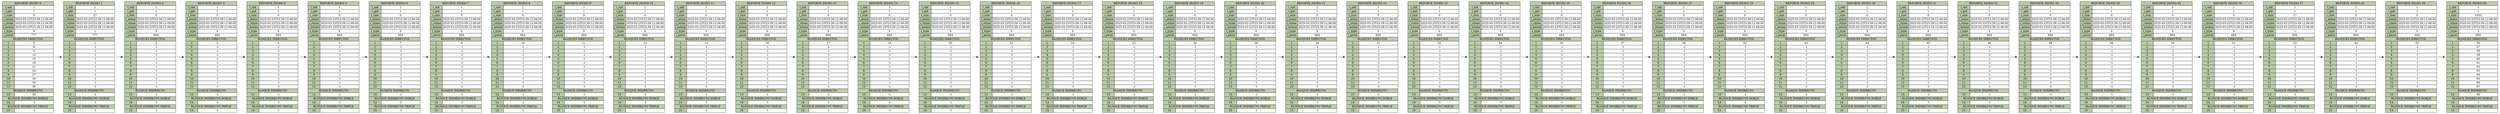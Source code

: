 digraph G {
        node [shape=plaintext]
		rankdir=LR;
    inode0 [label=<
            <table border="0" cellborder="1" cellspacing="0">
                <tr><td colspan="2" BGCOLOR="#bbccaa"> REPORTE INODO 0 </td></tr>
                <tr><td BGCOLOR="#bbccaa">i_uid</td><td>1</td></tr>
                <tr><td BGCOLOR="#bbccaa">i_gid</td><td>1</td></tr>
                <tr><td BGCOLOR="#bbccaa">i_size</td><td>0</td></tr>
                <tr><td BGCOLOR="#bbccaa">i_atime</td><td>2025-03-23T23:39:12-06:00</td></tr>
                <tr><td BGCOLOR="#bbccaa">i_ctime</td><td>2025-03-23T23:39:12-06:00</td></tr>
                <tr><td BGCOLOR="#bbccaa">i_mtime</td><td>2025-03-23T23:39:12-06:00</td></tr>
                <tr><td BGCOLOR="#bbccaa">i_type</td><td>0</td></tr>
                <tr><td BGCOLOR="#bbccaa">i_perm</td><td>777</td></tr>
                <tr><td BGCOLOR="#bbccaa" colspan="2">BLOQUES DIRECTOS</td></tr>
            <tr><td BGCOLOR="#bbccaa">1</td><td>0</td></tr><tr><td BGCOLOR="#bbccaa">2</td><td>6</td></tr><tr><td BGCOLOR="#bbccaa">3</td><td>9</td></tr><tr><td BGCOLOR="#bbccaa">4</td><td>12</td></tr><tr><td BGCOLOR="#bbccaa">5</td><td>15</td></tr><tr><td BGCOLOR="#bbccaa">6</td><td>18</td></tr><tr><td BGCOLOR="#bbccaa">7</td><td>21</td></tr><tr><td BGCOLOR="#bbccaa">8</td><td>24</td></tr><tr><td BGCOLOR="#bbccaa">9</td><td>27</td></tr><tr><td BGCOLOR="#bbccaa">10</td><td>30</td></tr><tr><td BGCOLOR="#bbccaa">11</td><td>33</td></tr><tr><td BGCOLOR="#bbccaa">12</td><td>36</td></tr>
                <tr><td BGCOLOR="#bbccaa" colspan="2">BLOQUE INDIRECTO</td></tr>
                <tr><td BGCOLOR="#bbccaa">13</td><td>39</td></tr>
                <tr><td BGCOLOR="#bbccaa" colspan="2">BLOQUE INDIRECTO DOBLE</td></tr>
                <tr><td BGCOLOR="#bbccaa">14</td><td>-1</td></tr>
                <tr><td BGCOLOR="#bbccaa" colspan="2">BLOQUE INDIRECTO TRIPLE</td></tr>
                <tr><td BGCOLOR="#bbccaa">15</td><td>-1</td></tr>
            </table>>];
        inode0 -> inode1;
inode1 [label=<
            <table border="0" cellborder="1" cellspacing="0">
                <tr><td colspan="2" BGCOLOR="#bbccaa"> REPORTE INODO 1 </td></tr>
                <tr><td BGCOLOR="#bbccaa">i_uid</td><td>1</td></tr>
                <tr><td BGCOLOR="#bbccaa">i_gid</td><td>1</td></tr>
                <tr><td BGCOLOR="#bbccaa">i_size</td><td>27</td></tr>
                <tr><td BGCOLOR="#bbccaa">i_atime</td><td>2025-03-23T23:39:12-06:00</td></tr>
                <tr><td BGCOLOR="#bbccaa">i_ctime</td><td>2025-03-23T23:39:12-06:00</td></tr>
                <tr><td BGCOLOR="#bbccaa">i_mtime</td><td>2025-03-23T23:39:12-06:00</td></tr>
                <tr><td BGCOLOR="#bbccaa">i_type</td><td>1</td></tr>
                <tr><td BGCOLOR="#bbccaa">i_perm</td><td>777</td></tr>
                <tr><td BGCOLOR="#bbccaa" colspan="2">BLOQUES DIRECTOS</td></tr>
            <tr><td BGCOLOR="#bbccaa">1</td><td>1</td></tr><tr><td BGCOLOR="#bbccaa">2</td><td>-1</td></tr><tr><td BGCOLOR="#bbccaa">3</td><td>-1</td></tr><tr><td BGCOLOR="#bbccaa">4</td><td>-1</td></tr><tr><td BGCOLOR="#bbccaa">5</td><td>-1</td></tr><tr><td BGCOLOR="#bbccaa">6</td><td>-1</td></tr><tr><td BGCOLOR="#bbccaa">7</td><td>-1</td></tr><tr><td BGCOLOR="#bbccaa">8</td><td>-1</td></tr><tr><td BGCOLOR="#bbccaa">9</td><td>-1</td></tr><tr><td BGCOLOR="#bbccaa">10</td><td>-1</td></tr><tr><td BGCOLOR="#bbccaa">11</td><td>-1</td></tr><tr><td BGCOLOR="#bbccaa">12</td><td>-1</td></tr>
                <tr><td BGCOLOR="#bbccaa" colspan="2">BLOQUE INDIRECTO</td></tr>
                <tr><td BGCOLOR="#bbccaa">13</td><td>-1</td></tr>
                <tr><td BGCOLOR="#bbccaa" colspan="2">BLOQUE INDIRECTO DOBLE</td></tr>
                <tr><td BGCOLOR="#bbccaa">14</td><td>-1</td></tr>
                <tr><td BGCOLOR="#bbccaa" colspan="2">BLOQUE INDIRECTO TRIPLE</td></tr>
                <tr><td BGCOLOR="#bbccaa">15</td><td>-1</td></tr>
            </table>>];
        inode1 -> inode2;
inode2 [label=<
            <table border="0" cellborder="1" cellspacing="0">
                <tr><td colspan="2" BGCOLOR="#bbccaa"> REPORTE INODO 2 </td></tr>
                <tr><td BGCOLOR="#bbccaa">i_uid</td><td>1</td></tr>
                <tr><td BGCOLOR="#bbccaa">i_gid</td><td>1</td></tr>
                <tr><td BGCOLOR="#bbccaa">i_size</td><td>0</td></tr>
                <tr><td BGCOLOR="#bbccaa">i_atime</td><td>2025-03-23T23:39:12-06:00</td></tr>
                <tr><td BGCOLOR="#bbccaa">i_ctime</td><td>2025-03-23T23:39:12-06:00</td></tr>
                <tr><td BGCOLOR="#bbccaa">i_mtime</td><td>2025-03-23T23:39:12-06:00</td></tr>
                <tr><td BGCOLOR="#bbccaa">i_type</td><td>0</td></tr>
                <tr><td BGCOLOR="#bbccaa">i_perm</td><td>664</td></tr>
                <tr><td BGCOLOR="#bbccaa" colspan="2">BLOQUES DIRECTOS</td></tr>
            <tr><td BGCOLOR="#bbccaa">1</td><td>2</td></tr><tr><td BGCOLOR="#bbccaa">2</td><td>-1</td></tr><tr><td BGCOLOR="#bbccaa">3</td><td>-1</td></tr><tr><td BGCOLOR="#bbccaa">4</td><td>-1</td></tr><tr><td BGCOLOR="#bbccaa">5</td><td>-1</td></tr><tr><td BGCOLOR="#bbccaa">6</td><td>-1</td></tr><tr><td BGCOLOR="#bbccaa">7</td><td>-1</td></tr><tr><td BGCOLOR="#bbccaa">8</td><td>-1</td></tr><tr><td BGCOLOR="#bbccaa">9</td><td>-1</td></tr><tr><td BGCOLOR="#bbccaa">10</td><td>-1</td></tr><tr><td BGCOLOR="#bbccaa">11</td><td>-1</td></tr><tr><td BGCOLOR="#bbccaa">12</td><td>-1</td></tr>
                <tr><td BGCOLOR="#bbccaa" colspan="2">BLOQUE INDIRECTO</td></tr>
                <tr><td BGCOLOR="#bbccaa">13</td><td>-1</td></tr>
                <tr><td BGCOLOR="#bbccaa" colspan="2">BLOQUE INDIRECTO DOBLE</td></tr>
                <tr><td BGCOLOR="#bbccaa">14</td><td>-1</td></tr>
                <tr><td BGCOLOR="#bbccaa" colspan="2">BLOQUE INDIRECTO TRIPLE</td></tr>
                <tr><td BGCOLOR="#bbccaa">15</td><td>-1</td></tr>
            </table>>];
        inode2 -> inode3;
inode3 [label=<
            <table border="0" cellborder="1" cellspacing="0">
                <tr><td colspan="2" BGCOLOR="#bbccaa"> REPORTE INODO 3 </td></tr>
                <tr><td BGCOLOR="#bbccaa">i_uid</td><td>1</td></tr>
                <tr><td BGCOLOR="#bbccaa">i_gid</td><td>1</td></tr>
                <tr><td BGCOLOR="#bbccaa">i_size</td><td>0</td></tr>
                <tr><td BGCOLOR="#bbccaa">i_atime</td><td>2025-03-23T23:39:12-06:00</td></tr>
                <tr><td BGCOLOR="#bbccaa">i_ctime</td><td>2025-03-23T23:39:12-06:00</td></tr>
                <tr><td BGCOLOR="#bbccaa">i_mtime</td><td>2025-03-23T23:39:12-06:00</td></tr>
                <tr><td BGCOLOR="#bbccaa">i_type</td><td>0</td></tr>
                <tr><td BGCOLOR="#bbccaa">i_perm</td><td>664</td></tr>
                <tr><td BGCOLOR="#bbccaa" colspan="2">BLOQUES DIRECTOS</td></tr>
            <tr><td BGCOLOR="#bbccaa">1</td><td>3</td></tr><tr><td BGCOLOR="#bbccaa">2</td><td>-1</td></tr><tr><td BGCOLOR="#bbccaa">3</td><td>-1</td></tr><tr><td BGCOLOR="#bbccaa">4</td><td>-1</td></tr><tr><td BGCOLOR="#bbccaa">5</td><td>-1</td></tr><tr><td BGCOLOR="#bbccaa">6</td><td>-1</td></tr><tr><td BGCOLOR="#bbccaa">7</td><td>-1</td></tr><tr><td BGCOLOR="#bbccaa">8</td><td>-1</td></tr><tr><td BGCOLOR="#bbccaa">9</td><td>-1</td></tr><tr><td BGCOLOR="#bbccaa">10</td><td>-1</td></tr><tr><td BGCOLOR="#bbccaa">11</td><td>-1</td></tr><tr><td BGCOLOR="#bbccaa">12</td><td>-1</td></tr>
                <tr><td BGCOLOR="#bbccaa" colspan="2">BLOQUE INDIRECTO</td></tr>
                <tr><td BGCOLOR="#bbccaa">13</td><td>-1</td></tr>
                <tr><td BGCOLOR="#bbccaa" colspan="2">BLOQUE INDIRECTO DOBLE</td></tr>
                <tr><td BGCOLOR="#bbccaa">14</td><td>-1</td></tr>
                <tr><td BGCOLOR="#bbccaa" colspan="2">BLOQUE INDIRECTO TRIPLE</td></tr>
                <tr><td BGCOLOR="#bbccaa">15</td><td>-1</td></tr>
            </table>>];
        inode3 -> inode4;
inode4 [label=<
            <table border="0" cellborder="1" cellspacing="0">
                <tr><td colspan="2" BGCOLOR="#bbccaa"> REPORTE INODO 4 </td></tr>
                <tr><td BGCOLOR="#bbccaa">i_uid</td><td>1</td></tr>
                <tr><td BGCOLOR="#bbccaa">i_gid</td><td>1</td></tr>
                <tr><td BGCOLOR="#bbccaa">i_size</td><td>0</td></tr>
                <tr><td BGCOLOR="#bbccaa">i_atime</td><td>2025-03-23T23:39:12-06:00</td></tr>
                <tr><td BGCOLOR="#bbccaa">i_ctime</td><td>2025-03-23T23:39:12-06:00</td></tr>
                <tr><td BGCOLOR="#bbccaa">i_mtime</td><td>2025-03-23T23:39:12-06:00</td></tr>
                <tr><td BGCOLOR="#bbccaa">i_type</td><td>0</td></tr>
                <tr><td BGCOLOR="#bbccaa">i_perm</td><td>664</td></tr>
                <tr><td BGCOLOR="#bbccaa" colspan="2">BLOQUES DIRECTOS</td></tr>
            <tr><td BGCOLOR="#bbccaa">1</td><td>4</td></tr><tr><td BGCOLOR="#bbccaa">2</td><td>-1</td></tr><tr><td BGCOLOR="#bbccaa">3</td><td>-1</td></tr><tr><td BGCOLOR="#bbccaa">4</td><td>-1</td></tr><tr><td BGCOLOR="#bbccaa">5</td><td>-1</td></tr><tr><td BGCOLOR="#bbccaa">6</td><td>-1</td></tr><tr><td BGCOLOR="#bbccaa">7</td><td>-1</td></tr><tr><td BGCOLOR="#bbccaa">8</td><td>-1</td></tr><tr><td BGCOLOR="#bbccaa">9</td><td>-1</td></tr><tr><td BGCOLOR="#bbccaa">10</td><td>-1</td></tr><tr><td BGCOLOR="#bbccaa">11</td><td>-1</td></tr><tr><td BGCOLOR="#bbccaa">12</td><td>-1</td></tr>
                <tr><td BGCOLOR="#bbccaa" colspan="2">BLOQUE INDIRECTO</td></tr>
                <tr><td BGCOLOR="#bbccaa">13</td><td>-1</td></tr>
                <tr><td BGCOLOR="#bbccaa" colspan="2">BLOQUE INDIRECTO DOBLE</td></tr>
                <tr><td BGCOLOR="#bbccaa">14</td><td>-1</td></tr>
                <tr><td BGCOLOR="#bbccaa" colspan="2">BLOQUE INDIRECTO TRIPLE</td></tr>
                <tr><td BGCOLOR="#bbccaa">15</td><td>-1</td></tr>
            </table>>];
        inode4 -> inode5;
inode5 [label=<
            <table border="0" cellborder="1" cellspacing="0">
                <tr><td colspan="2" BGCOLOR="#bbccaa"> REPORTE INODO 5 </td></tr>
                <tr><td BGCOLOR="#bbccaa">i_uid</td><td>1</td></tr>
                <tr><td BGCOLOR="#bbccaa">i_gid</td><td>1</td></tr>
                <tr><td BGCOLOR="#bbccaa">i_size</td><td>0</td></tr>
                <tr><td BGCOLOR="#bbccaa">i_atime</td><td>2025-03-23T23:39:12-06:00</td></tr>
                <tr><td BGCOLOR="#bbccaa">i_ctime</td><td>2025-03-23T23:39:12-06:00</td></tr>
                <tr><td BGCOLOR="#bbccaa">i_mtime</td><td>2025-03-23T23:39:12-06:00</td></tr>
                <tr><td BGCOLOR="#bbccaa">i_type</td><td>0</td></tr>
                <tr><td BGCOLOR="#bbccaa">i_perm</td><td>664</td></tr>
                <tr><td BGCOLOR="#bbccaa" colspan="2">BLOQUES DIRECTOS</td></tr>
            <tr><td BGCOLOR="#bbccaa">1</td><td>5</td></tr><tr><td BGCOLOR="#bbccaa">2</td><td>-1</td></tr><tr><td BGCOLOR="#bbccaa">3</td><td>-1</td></tr><tr><td BGCOLOR="#bbccaa">4</td><td>-1</td></tr><tr><td BGCOLOR="#bbccaa">5</td><td>-1</td></tr><tr><td BGCOLOR="#bbccaa">6</td><td>-1</td></tr><tr><td BGCOLOR="#bbccaa">7</td><td>-1</td></tr><tr><td BGCOLOR="#bbccaa">8</td><td>-1</td></tr><tr><td BGCOLOR="#bbccaa">9</td><td>-1</td></tr><tr><td BGCOLOR="#bbccaa">10</td><td>-1</td></tr><tr><td BGCOLOR="#bbccaa">11</td><td>-1</td></tr><tr><td BGCOLOR="#bbccaa">12</td><td>-1</td></tr>
                <tr><td BGCOLOR="#bbccaa" colspan="2">BLOQUE INDIRECTO</td></tr>
                <tr><td BGCOLOR="#bbccaa">13</td><td>-1</td></tr>
                <tr><td BGCOLOR="#bbccaa" colspan="2">BLOQUE INDIRECTO DOBLE</td></tr>
                <tr><td BGCOLOR="#bbccaa">14</td><td>-1</td></tr>
                <tr><td BGCOLOR="#bbccaa" colspan="2">BLOQUE INDIRECTO TRIPLE</td></tr>
                <tr><td BGCOLOR="#bbccaa">15</td><td>-1</td></tr>
            </table>>];
        inode5 -> inode6;
inode6 [label=<
            <table border="0" cellborder="1" cellspacing="0">
                <tr><td colspan="2" BGCOLOR="#bbccaa"> REPORTE INODO 6 </td></tr>
                <tr><td BGCOLOR="#bbccaa">i_uid</td><td>1</td></tr>
                <tr><td BGCOLOR="#bbccaa">i_gid</td><td>1</td></tr>
                <tr><td BGCOLOR="#bbccaa">i_size</td><td>0</td></tr>
                <tr><td BGCOLOR="#bbccaa">i_atime</td><td>2025-03-23T23:39:12-06:00</td></tr>
                <tr><td BGCOLOR="#bbccaa">i_ctime</td><td>2025-03-23T23:39:12-06:00</td></tr>
                <tr><td BGCOLOR="#bbccaa">i_mtime</td><td>2025-03-23T23:39:12-06:00</td></tr>
                <tr><td BGCOLOR="#bbccaa">i_type</td><td>0</td></tr>
                <tr><td BGCOLOR="#bbccaa">i_perm</td><td>664</td></tr>
                <tr><td BGCOLOR="#bbccaa" colspan="2">BLOQUES DIRECTOS</td></tr>
            <tr><td BGCOLOR="#bbccaa">1</td><td>7</td></tr><tr><td BGCOLOR="#bbccaa">2</td><td>-1</td></tr><tr><td BGCOLOR="#bbccaa">3</td><td>-1</td></tr><tr><td BGCOLOR="#bbccaa">4</td><td>-1</td></tr><tr><td BGCOLOR="#bbccaa">5</td><td>-1</td></tr><tr><td BGCOLOR="#bbccaa">6</td><td>-1</td></tr><tr><td BGCOLOR="#bbccaa">7</td><td>-1</td></tr><tr><td BGCOLOR="#bbccaa">8</td><td>-1</td></tr><tr><td BGCOLOR="#bbccaa">9</td><td>-1</td></tr><tr><td BGCOLOR="#bbccaa">10</td><td>-1</td></tr><tr><td BGCOLOR="#bbccaa">11</td><td>-1</td></tr><tr><td BGCOLOR="#bbccaa">12</td><td>-1</td></tr>
                <tr><td BGCOLOR="#bbccaa" colspan="2">BLOQUE INDIRECTO</td></tr>
                <tr><td BGCOLOR="#bbccaa">13</td><td>-1</td></tr>
                <tr><td BGCOLOR="#bbccaa" colspan="2">BLOQUE INDIRECTO DOBLE</td></tr>
                <tr><td BGCOLOR="#bbccaa">14</td><td>-1</td></tr>
                <tr><td BGCOLOR="#bbccaa" colspan="2">BLOQUE INDIRECTO TRIPLE</td></tr>
                <tr><td BGCOLOR="#bbccaa">15</td><td>-1</td></tr>
            </table>>];
        inode6 -> inode7;
inode7 [label=<
            <table border="0" cellborder="1" cellspacing="0">
                <tr><td colspan="2" BGCOLOR="#bbccaa"> REPORTE INODO 7 </td></tr>
                <tr><td BGCOLOR="#bbccaa">i_uid</td><td>1</td></tr>
                <tr><td BGCOLOR="#bbccaa">i_gid</td><td>1</td></tr>
                <tr><td BGCOLOR="#bbccaa">i_size</td><td>0</td></tr>
                <tr><td BGCOLOR="#bbccaa">i_atime</td><td>2025-03-23T23:39:12-06:00</td></tr>
                <tr><td BGCOLOR="#bbccaa">i_ctime</td><td>2025-03-23T23:39:12-06:00</td></tr>
                <tr><td BGCOLOR="#bbccaa">i_mtime</td><td>2025-03-23T23:39:12-06:00</td></tr>
                <tr><td BGCOLOR="#bbccaa">i_type</td><td>0</td></tr>
                <tr><td BGCOLOR="#bbccaa">i_perm</td><td>664</td></tr>
                <tr><td BGCOLOR="#bbccaa" colspan="2">BLOQUES DIRECTOS</td></tr>
            <tr><td BGCOLOR="#bbccaa">1</td><td>8</td></tr><tr><td BGCOLOR="#bbccaa">2</td><td>-1</td></tr><tr><td BGCOLOR="#bbccaa">3</td><td>-1</td></tr><tr><td BGCOLOR="#bbccaa">4</td><td>-1</td></tr><tr><td BGCOLOR="#bbccaa">5</td><td>-1</td></tr><tr><td BGCOLOR="#bbccaa">6</td><td>-1</td></tr><tr><td BGCOLOR="#bbccaa">7</td><td>-1</td></tr><tr><td BGCOLOR="#bbccaa">8</td><td>-1</td></tr><tr><td BGCOLOR="#bbccaa">9</td><td>-1</td></tr><tr><td BGCOLOR="#bbccaa">10</td><td>-1</td></tr><tr><td BGCOLOR="#bbccaa">11</td><td>-1</td></tr><tr><td BGCOLOR="#bbccaa">12</td><td>-1</td></tr>
                <tr><td BGCOLOR="#bbccaa" colspan="2">BLOQUE INDIRECTO</td></tr>
                <tr><td BGCOLOR="#bbccaa">13</td><td>-1</td></tr>
                <tr><td BGCOLOR="#bbccaa" colspan="2">BLOQUE INDIRECTO DOBLE</td></tr>
                <tr><td BGCOLOR="#bbccaa">14</td><td>-1</td></tr>
                <tr><td BGCOLOR="#bbccaa" colspan="2">BLOQUE INDIRECTO TRIPLE</td></tr>
                <tr><td BGCOLOR="#bbccaa">15</td><td>-1</td></tr>
            </table>>];
        inode7 -> inode8;
inode8 [label=<
            <table border="0" cellborder="1" cellspacing="0">
                <tr><td colspan="2" BGCOLOR="#bbccaa"> REPORTE INODO 8 </td></tr>
                <tr><td BGCOLOR="#bbccaa">i_uid</td><td>1</td></tr>
                <tr><td BGCOLOR="#bbccaa">i_gid</td><td>1</td></tr>
                <tr><td BGCOLOR="#bbccaa">i_size</td><td>0</td></tr>
                <tr><td BGCOLOR="#bbccaa">i_atime</td><td>2025-03-23T23:39:12-06:00</td></tr>
                <tr><td BGCOLOR="#bbccaa">i_ctime</td><td>2025-03-23T23:39:12-06:00</td></tr>
                <tr><td BGCOLOR="#bbccaa">i_mtime</td><td>2025-03-23T23:39:12-06:00</td></tr>
                <tr><td BGCOLOR="#bbccaa">i_type</td><td>0</td></tr>
                <tr><td BGCOLOR="#bbccaa">i_perm</td><td>664</td></tr>
                <tr><td BGCOLOR="#bbccaa" colspan="2">BLOQUES DIRECTOS</td></tr>
            <tr><td BGCOLOR="#bbccaa">1</td><td>10</td></tr><tr><td BGCOLOR="#bbccaa">2</td><td>-1</td></tr><tr><td BGCOLOR="#bbccaa">3</td><td>-1</td></tr><tr><td BGCOLOR="#bbccaa">4</td><td>-1</td></tr><tr><td BGCOLOR="#bbccaa">5</td><td>-1</td></tr><tr><td BGCOLOR="#bbccaa">6</td><td>-1</td></tr><tr><td BGCOLOR="#bbccaa">7</td><td>-1</td></tr><tr><td BGCOLOR="#bbccaa">8</td><td>-1</td></tr><tr><td BGCOLOR="#bbccaa">9</td><td>-1</td></tr><tr><td BGCOLOR="#bbccaa">10</td><td>-1</td></tr><tr><td BGCOLOR="#bbccaa">11</td><td>-1</td></tr><tr><td BGCOLOR="#bbccaa">12</td><td>-1</td></tr>
                <tr><td BGCOLOR="#bbccaa" colspan="2">BLOQUE INDIRECTO</td></tr>
                <tr><td BGCOLOR="#bbccaa">13</td><td>-1</td></tr>
                <tr><td BGCOLOR="#bbccaa" colspan="2">BLOQUE INDIRECTO DOBLE</td></tr>
                <tr><td BGCOLOR="#bbccaa">14</td><td>-1</td></tr>
                <tr><td BGCOLOR="#bbccaa" colspan="2">BLOQUE INDIRECTO TRIPLE</td></tr>
                <tr><td BGCOLOR="#bbccaa">15</td><td>-1</td></tr>
            </table>>];
        inode8 -> inode9;
inode9 [label=<
            <table border="0" cellborder="1" cellspacing="0">
                <tr><td colspan="2" BGCOLOR="#bbccaa"> REPORTE INODO 9 </td></tr>
                <tr><td BGCOLOR="#bbccaa">i_uid</td><td>1</td></tr>
                <tr><td BGCOLOR="#bbccaa">i_gid</td><td>1</td></tr>
                <tr><td BGCOLOR="#bbccaa">i_size</td><td>0</td></tr>
                <tr><td BGCOLOR="#bbccaa">i_atime</td><td>2025-03-23T23:39:12-06:00</td></tr>
                <tr><td BGCOLOR="#bbccaa">i_ctime</td><td>2025-03-23T23:39:12-06:00</td></tr>
                <tr><td BGCOLOR="#bbccaa">i_mtime</td><td>2025-03-23T23:39:12-06:00</td></tr>
                <tr><td BGCOLOR="#bbccaa">i_type</td><td>0</td></tr>
                <tr><td BGCOLOR="#bbccaa">i_perm</td><td>664</td></tr>
                <tr><td BGCOLOR="#bbccaa" colspan="2">BLOQUES DIRECTOS</td></tr>
            <tr><td BGCOLOR="#bbccaa">1</td><td>11</td></tr><tr><td BGCOLOR="#bbccaa">2</td><td>-1</td></tr><tr><td BGCOLOR="#bbccaa">3</td><td>-1</td></tr><tr><td BGCOLOR="#bbccaa">4</td><td>-1</td></tr><tr><td BGCOLOR="#bbccaa">5</td><td>-1</td></tr><tr><td BGCOLOR="#bbccaa">6</td><td>-1</td></tr><tr><td BGCOLOR="#bbccaa">7</td><td>-1</td></tr><tr><td BGCOLOR="#bbccaa">8</td><td>-1</td></tr><tr><td BGCOLOR="#bbccaa">9</td><td>-1</td></tr><tr><td BGCOLOR="#bbccaa">10</td><td>-1</td></tr><tr><td BGCOLOR="#bbccaa">11</td><td>-1</td></tr><tr><td BGCOLOR="#bbccaa">12</td><td>-1</td></tr>
                <tr><td BGCOLOR="#bbccaa" colspan="2">BLOQUE INDIRECTO</td></tr>
                <tr><td BGCOLOR="#bbccaa">13</td><td>-1</td></tr>
                <tr><td BGCOLOR="#bbccaa" colspan="2">BLOQUE INDIRECTO DOBLE</td></tr>
                <tr><td BGCOLOR="#bbccaa">14</td><td>-1</td></tr>
                <tr><td BGCOLOR="#bbccaa" colspan="2">BLOQUE INDIRECTO TRIPLE</td></tr>
                <tr><td BGCOLOR="#bbccaa">15</td><td>-1</td></tr>
            </table>>];
        inode9 -> inode10;
inode10 [label=<
            <table border="0" cellborder="1" cellspacing="0">
                <tr><td colspan="2" BGCOLOR="#bbccaa"> REPORTE INODO 10 </td></tr>
                <tr><td BGCOLOR="#bbccaa">i_uid</td><td>1</td></tr>
                <tr><td BGCOLOR="#bbccaa">i_gid</td><td>1</td></tr>
                <tr><td BGCOLOR="#bbccaa">i_size</td><td>0</td></tr>
                <tr><td BGCOLOR="#bbccaa">i_atime</td><td>2025-03-23T23:39:12-06:00</td></tr>
                <tr><td BGCOLOR="#bbccaa">i_ctime</td><td>2025-03-23T23:39:12-06:00</td></tr>
                <tr><td BGCOLOR="#bbccaa">i_mtime</td><td>2025-03-23T23:39:12-06:00</td></tr>
                <tr><td BGCOLOR="#bbccaa">i_type</td><td>0</td></tr>
                <tr><td BGCOLOR="#bbccaa">i_perm</td><td>664</td></tr>
                <tr><td BGCOLOR="#bbccaa" colspan="2">BLOQUES DIRECTOS</td></tr>
            <tr><td BGCOLOR="#bbccaa">1</td><td>13</td></tr><tr><td BGCOLOR="#bbccaa">2</td><td>-1</td></tr><tr><td BGCOLOR="#bbccaa">3</td><td>-1</td></tr><tr><td BGCOLOR="#bbccaa">4</td><td>-1</td></tr><tr><td BGCOLOR="#bbccaa">5</td><td>-1</td></tr><tr><td BGCOLOR="#bbccaa">6</td><td>-1</td></tr><tr><td BGCOLOR="#bbccaa">7</td><td>-1</td></tr><tr><td BGCOLOR="#bbccaa">8</td><td>-1</td></tr><tr><td BGCOLOR="#bbccaa">9</td><td>-1</td></tr><tr><td BGCOLOR="#bbccaa">10</td><td>-1</td></tr><tr><td BGCOLOR="#bbccaa">11</td><td>-1</td></tr><tr><td BGCOLOR="#bbccaa">12</td><td>-1</td></tr>
                <tr><td BGCOLOR="#bbccaa" colspan="2">BLOQUE INDIRECTO</td></tr>
                <tr><td BGCOLOR="#bbccaa">13</td><td>-1</td></tr>
                <tr><td BGCOLOR="#bbccaa" colspan="2">BLOQUE INDIRECTO DOBLE</td></tr>
                <tr><td BGCOLOR="#bbccaa">14</td><td>-1</td></tr>
                <tr><td BGCOLOR="#bbccaa" colspan="2">BLOQUE INDIRECTO TRIPLE</td></tr>
                <tr><td BGCOLOR="#bbccaa">15</td><td>-1</td></tr>
            </table>>];
        inode10 -> inode11;
inode11 [label=<
            <table border="0" cellborder="1" cellspacing="0">
                <tr><td colspan="2" BGCOLOR="#bbccaa"> REPORTE INODO 11 </td></tr>
                <tr><td BGCOLOR="#bbccaa">i_uid</td><td>1</td></tr>
                <tr><td BGCOLOR="#bbccaa">i_gid</td><td>1</td></tr>
                <tr><td BGCOLOR="#bbccaa">i_size</td><td>0</td></tr>
                <tr><td BGCOLOR="#bbccaa">i_atime</td><td>2025-03-23T23:39:12-06:00</td></tr>
                <tr><td BGCOLOR="#bbccaa">i_ctime</td><td>2025-03-23T23:39:12-06:00</td></tr>
                <tr><td BGCOLOR="#bbccaa">i_mtime</td><td>2025-03-23T23:39:12-06:00</td></tr>
                <tr><td BGCOLOR="#bbccaa">i_type</td><td>0</td></tr>
                <tr><td BGCOLOR="#bbccaa">i_perm</td><td>664</td></tr>
                <tr><td BGCOLOR="#bbccaa" colspan="2">BLOQUES DIRECTOS</td></tr>
            <tr><td BGCOLOR="#bbccaa">1</td><td>14</td></tr><tr><td BGCOLOR="#bbccaa">2</td><td>-1</td></tr><tr><td BGCOLOR="#bbccaa">3</td><td>-1</td></tr><tr><td BGCOLOR="#bbccaa">4</td><td>-1</td></tr><tr><td BGCOLOR="#bbccaa">5</td><td>-1</td></tr><tr><td BGCOLOR="#bbccaa">6</td><td>-1</td></tr><tr><td BGCOLOR="#bbccaa">7</td><td>-1</td></tr><tr><td BGCOLOR="#bbccaa">8</td><td>-1</td></tr><tr><td BGCOLOR="#bbccaa">9</td><td>-1</td></tr><tr><td BGCOLOR="#bbccaa">10</td><td>-1</td></tr><tr><td BGCOLOR="#bbccaa">11</td><td>-1</td></tr><tr><td BGCOLOR="#bbccaa">12</td><td>-1</td></tr>
                <tr><td BGCOLOR="#bbccaa" colspan="2">BLOQUE INDIRECTO</td></tr>
                <tr><td BGCOLOR="#bbccaa">13</td><td>-1</td></tr>
                <tr><td BGCOLOR="#bbccaa" colspan="2">BLOQUE INDIRECTO DOBLE</td></tr>
                <tr><td BGCOLOR="#bbccaa">14</td><td>-1</td></tr>
                <tr><td BGCOLOR="#bbccaa" colspan="2">BLOQUE INDIRECTO TRIPLE</td></tr>
                <tr><td BGCOLOR="#bbccaa">15</td><td>-1</td></tr>
            </table>>];
        inode11 -> inode12;
inode12 [label=<
            <table border="0" cellborder="1" cellspacing="0">
                <tr><td colspan="2" BGCOLOR="#bbccaa"> REPORTE INODO 12 </td></tr>
                <tr><td BGCOLOR="#bbccaa">i_uid</td><td>1</td></tr>
                <tr><td BGCOLOR="#bbccaa">i_gid</td><td>1</td></tr>
                <tr><td BGCOLOR="#bbccaa">i_size</td><td>0</td></tr>
                <tr><td BGCOLOR="#bbccaa">i_atime</td><td>2025-03-23T23:39:12-06:00</td></tr>
                <tr><td BGCOLOR="#bbccaa">i_ctime</td><td>2025-03-23T23:39:12-06:00</td></tr>
                <tr><td BGCOLOR="#bbccaa">i_mtime</td><td>2025-03-23T23:39:12-06:00</td></tr>
                <tr><td BGCOLOR="#bbccaa">i_type</td><td>0</td></tr>
                <tr><td BGCOLOR="#bbccaa">i_perm</td><td>664</td></tr>
                <tr><td BGCOLOR="#bbccaa" colspan="2">BLOQUES DIRECTOS</td></tr>
            <tr><td BGCOLOR="#bbccaa">1</td><td>16</td></tr><tr><td BGCOLOR="#bbccaa">2</td><td>-1</td></tr><tr><td BGCOLOR="#bbccaa">3</td><td>-1</td></tr><tr><td BGCOLOR="#bbccaa">4</td><td>-1</td></tr><tr><td BGCOLOR="#bbccaa">5</td><td>-1</td></tr><tr><td BGCOLOR="#bbccaa">6</td><td>-1</td></tr><tr><td BGCOLOR="#bbccaa">7</td><td>-1</td></tr><tr><td BGCOLOR="#bbccaa">8</td><td>-1</td></tr><tr><td BGCOLOR="#bbccaa">9</td><td>-1</td></tr><tr><td BGCOLOR="#bbccaa">10</td><td>-1</td></tr><tr><td BGCOLOR="#bbccaa">11</td><td>-1</td></tr><tr><td BGCOLOR="#bbccaa">12</td><td>-1</td></tr>
                <tr><td BGCOLOR="#bbccaa" colspan="2">BLOQUE INDIRECTO</td></tr>
                <tr><td BGCOLOR="#bbccaa">13</td><td>-1</td></tr>
                <tr><td BGCOLOR="#bbccaa" colspan="2">BLOQUE INDIRECTO DOBLE</td></tr>
                <tr><td BGCOLOR="#bbccaa">14</td><td>-1</td></tr>
                <tr><td BGCOLOR="#bbccaa" colspan="2">BLOQUE INDIRECTO TRIPLE</td></tr>
                <tr><td BGCOLOR="#bbccaa">15</td><td>-1</td></tr>
            </table>>];
        inode12 -> inode13;
inode13 [label=<
            <table border="0" cellborder="1" cellspacing="0">
                <tr><td colspan="2" BGCOLOR="#bbccaa"> REPORTE INODO 13 </td></tr>
                <tr><td BGCOLOR="#bbccaa">i_uid</td><td>1</td></tr>
                <tr><td BGCOLOR="#bbccaa">i_gid</td><td>1</td></tr>
                <tr><td BGCOLOR="#bbccaa">i_size</td><td>0</td></tr>
                <tr><td BGCOLOR="#bbccaa">i_atime</td><td>2025-03-23T23:39:12-06:00</td></tr>
                <tr><td BGCOLOR="#bbccaa">i_ctime</td><td>2025-03-23T23:39:12-06:00</td></tr>
                <tr><td BGCOLOR="#bbccaa">i_mtime</td><td>2025-03-23T23:39:12-06:00</td></tr>
                <tr><td BGCOLOR="#bbccaa">i_type</td><td>0</td></tr>
                <tr><td BGCOLOR="#bbccaa">i_perm</td><td>664</td></tr>
                <tr><td BGCOLOR="#bbccaa" colspan="2">BLOQUES DIRECTOS</td></tr>
            <tr><td BGCOLOR="#bbccaa">1</td><td>17</td></tr><tr><td BGCOLOR="#bbccaa">2</td><td>-1</td></tr><tr><td BGCOLOR="#bbccaa">3</td><td>-1</td></tr><tr><td BGCOLOR="#bbccaa">4</td><td>-1</td></tr><tr><td BGCOLOR="#bbccaa">5</td><td>-1</td></tr><tr><td BGCOLOR="#bbccaa">6</td><td>-1</td></tr><tr><td BGCOLOR="#bbccaa">7</td><td>-1</td></tr><tr><td BGCOLOR="#bbccaa">8</td><td>-1</td></tr><tr><td BGCOLOR="#bbccaa">9</td><td>-1</td></tr><tr><td BGCOLOR="#bbccaa">10</td><td>-1</td></tr><tr><td BGCOLOR="#bbccaa">11</td><td>-1</td></tr><tr><td BGCOLOR="#bbccaa">12</td><td>-1</td></tr>
                <tr><td BGCOLOR="#bbccaa" colspan="2">BLOQUE INDIRECTO</td></tr>
                <tr><td BGCOLOR="#bbccaa">13</td><td>-1</td></tr>
                <tr><td BGCOLOR="#bbccaa" colspan="2">BLOQUE INDIRECTO DOBLE</td></tr>
                <tr><td BGCOLOR="#bbccaa">14</td><td>-1</td></tr>
                <tr><td BGCOLOR="#bbccaa" colspan="2">BLOQUE INDIRECTO TRIPLE</td></tr>
                <tr><td BGCOLOR="#bbccaa">15</td><td>-1</td></tr>
            </table>>];
        inode13 -> inode14;
inode14 [label=<
            <table border="0" cellborder="1" cellspacing="0">
                <tr><td colspan="2" BGCOLOR="#bbccaa"> REPORTE INODO 14 </td></tr>
                <tr><td BGCOLOR="#bbccaa">i_uid</td><td>1</td></tr>
                <tr><td BGCOLOR="#bbccaa">i_gid</td><td>1</td></tr>
                <tr><td BGCOLOR="#bbccaa">i_size</td><td>0</td></tr>
                <tr><td BGCOLOR="#bbccaa">i_atime</td><td>2025-03-23T23:39:12-06:00</td></tr>
                <tr><td BGCOLOR="#bbccaa">i_ctime</td><td>2025-03-23T23:39:12-06:00</td></tr>
                <tr><td BGCOLOR="#bbccaa">i_mtime</td><td>2025-03-23T23:39:12-06:00</td></tr>
                <tr><td BGCOLOR="#bbccaa">i_type</td><td>0</td></tr>
                <tr><td BGCOLOR="#bbccaa">i_perm</td><td>664</td></tr>
                <tr><td BGCOLOR="#bbccaa" colspan="2">BLOQUES DIRECTOS</td></tr>
            <tr><td BGCOLOR="#bbccaa">1</td><td>19</td></tr><tr><td BGCOLOR="#bbccaa">2</td><td>-1</td></tr><tr><td BGCOLOR="#bbccaa">3</td><td>-1</td></tr><tr><td BGCOLOR="#bbccaa">4</td><td>-1</td></tr><tr><td BGCOLOR="#bbccaa">5</td><td>-1</td></tr><tr><td BGCOLOR="#bbccaa">6</td><td>-1</td></tr><tr><td BGCOLOR="#bbccaa">7</td><td>-1</td></tr><tr><td BGCOLOR="#bbccaa">8</td><td>-1</td></tr><tr><td BGCOLOR="#bbccaa">9</td><td>-1</td></tr><tr><td BGCOLOR="#bbccaa">10</td><td>-1</td></tr><tr><td BGCOLOR="#bbccaa">11</td><td>-1</td></tr><tr><td BGCOLOR="#bbccaa">12</td><td>-1</td></tr>
                <tr><td BGCOLOR="#bbccaa" colspan="2">BLOQUE INDIRECTO</td></tr>
                <tr><td BGCOLOR="#bbccaa">13</td><td>-1</td></tr>
                <tr><td BGCOLOR="#bbccaa" colspan="2">BLOQUE INDIRECTO DOBLE</td></tr>
                <tr><td BGCOLOR="#bbccaa">14</td><td>-1</td></tr>
                <tr><td BGCOLOR="#bbccaa" colspan="2">BLOQUE INDIRECTO TRIPLE</td></tr>
                <tr><td BGCOLOR="#bbccaa">15</td><td>-1</td></tr>
            </table>>];
        inode14 -> inode15;
inode15 [label=<
            <table border="0" cellborder="1" cellspacing="0">
                <tr><td colspan="2" BGCOLOR="#bbccaa"> REPORTE INODO 15 </td></tr>
                <tr><td BGCOLOR="#bbccaa">i_uid</td><td>1</td></tr>
                <tr><td BGCOLOR="#bbccaa">i_gid</td><td>1</td></tr>
                <tr><td BGCOLOR="#bbccaa">i_size</td><td>0</td></tr>
                <tr><td BGCOLOR="#bbccaa">i_atime</td><td>2025-03-23T23:39:12-06:00</td></tr>
                <tr><td BGCOLOR="#bbccaa">i_ctime</td><td>2025-03-23T23:39:12-06:00</td></tr>
                <tr><td BGCOLOR="#bbccaa">i_mtime</td><td>2025-03-23T23:39:12-06:00</td></tr>
                <tr><td BGCOLOR="#bbccaa">i_type</td><td>0</td></tr>
                <tr><td BGCOLOR="#bbccaa">i_perm</td><td>664</td></tr>
                <tr><td BGCOLOR="#bbccaa" colspan="2">BLOQUES DIRECTOS</td></tr>
            <tr><td BGCOLOR="#bbccaa">1</td><td>20</td></tr><tr><td BGCOLOR="#bbccaa">2</td><td>-1</td></tr><tr><td BGCOLOR="#bbccaa">3</td><td>-1</td></tr><tr><td BGCOLOR="#bbccaa">4</td><td>-1</td></tr><tr><td BGCOLOR="#bbccaa">5</td><td>-1</td></tr><tr><td BGCOLOR="#bbccaa">6</td><td>-1</td></tr><tr><td BGCOLOR="#bbccaa">7</td><td>-1</td></tr><tr><td BGCOLOR="#bbccaa">8</td><td>-1</td></tr><tr><td BGCOLOR="#bbccaa">9</td><td>-1</td></tr><tr><td BGCOLOR="#bbccaa">10</td><td>-1</td></tr><tr><td BGCOLOR="#bbccaa">11</td><td>-1</td></tr><tr><td BGCOLOR="#bbccaa">12</td><td>-1</td></tr>
                <tr><td BGCOLOR="#bbccaa" colspan="2">BLOQUE INDIRECTO</td></tr>
                <tr><td BGCOLOR="#bbccaa">13</td><td>-1</td></tr>
                <tr><td BGCOLOR="#bbccaa" colspan="2">BLOQUE INDIRECTO DOBLE</td></tr>
                <tr><td BGCOLOR="#bbccaa">14</td><td>-1</td></tr>
                <tr><td BGCOLOR="#bbccaa" colspan="2">BLOQUE INDIRECTO TRIPLE</td></tr>
                <tr><td BGCOLOR="#bbccaa">15</td><td>-1</td></tr>
            </table>>];
        inode15 -> inode16;
inode16 [label=<
            <table border="0" cellborder="1" cellspacing="0">
                <tr><td colspan="2" BGCOLOR="#bbccaa"> REPORTE INODO 16 </td></tr>
                <tr><td BGCOLOR="#bbccaa">i_uid</td><td>1</td></tr>
                <tr><td BGCOLOR="#bbccaa">i_gid</td><td>1</td></tr>
                <tr><td BGCOLOR="#bbccaa">i_size</td><td>0</td></tr>
                <tr><td BGCOLOR="#bbccaa">i_atime</td><td>2025-03-23T23:39:12-06:00</td></tr>
                <tr><td BGCOLOR="#bbccaa">i_ctime</td><td>2025-03-23T23:39:12-06:00</td></tr>
                <tr><td BGCOLOR="#bbccaa">i_mtime</td><td>2025-03-23T23:39:12-06:00</td></tr>
                <tr><td BGCOLOR="#bbccaa">i_type</td><td>0</td></tr>
                <tr><td BGCOLOR="#bbccaa">i_perm</td><td>664</td></tr>
                <tr><td BGCOLOR="#bbccaa" colspan="2">BLOQUES DIRECTOS</td></tr>
            <tr><td BGCOLOR="#bbccaa">1</td><td>22</td></tr><tr><td BGCOLOR="#bbccaa">2</td><td>-1</td></tr><tr><td BGCOLOR="#bbccaa">3</td><td>-1</td></tr><tr><td BGCOLOR="#bbccaa">4</td><td>-1</td></tr><tr><td BGCOLOR="#bbccaa">5</td><td>-1</td></tr><tr><td BGCOLOR="#bbccaa">6</td><td>-1</td></tr><tr><td BGCOLOR="#bbccaa">7</td><td>-1</td></tr><tr><td BGCOLOR="#bbccaa">8</td><td>-1</td></tr><tr><td BGCOLOR="#bbccaa">9</td><td>-1</td></tr><tr><td BGCOLOR="#bbccaa">10</td><td>-1</td></tr><tr><td BGCOLOR="#bbccaa">11</td><td>-1</td></tr><tr><td BGCOLOR="#bbccaa">12</td><td>-1</td></tr>
                <tr><td BGCOLOR="#bbccaa" colspan="2">BLOQUE INDIRECTO</td></tr>
                <tr><td BGCOLOR="#bbccaa">13</td><td>-1</td></tr>
                <tr><td BGCOLOR="#bbccaa" colspan="2">BLOQUE INDIRECTO DOBLE</td></tr>
                <tr><td BGCOLOR="#bbccaa">14</td><td>-1</td></tr>
                <tr><td BGCOLOR="#bbccaa" colspan="2">BLOQUE INDIRECTO TRIPLE</td></tr>
                <tr><td BGCOLOR="#bbccaa">15</td><td>-1</td></tr>
            </table>>];
        inode16 -> inode17;
inode17 [label=<
            <table border="0" cellborder="1" cellspacing="0">
                <tr><td colspan="2" BGCOLOR="#bbccaa"> REPORTE INODO 17 </td></tr>
                <tr><td BGCOLOR="#bbccaa">i_uid</td><td>1</td></tr>
                <tr><td BGCOLOR="#bbccaa">i_gid</td><td>1</td></tr>
                <tr><td BGCOLOR="#bbccaa">i_size</td><td>0</td></tr>
                <tr><td BGCOLOR="#bbccaa">i_atime</td><td>2025-03-23T23:39:12-06:00</td></tr>
                <tr><td BGCOLOR="#bbccaa">i_ctime</td><td>2025-03-23T23:39:12-06:00</td></tr>
                <tr><td BGCOLOR="#bbccaa">i_mtime</td><td>2025-03-23T23:39:12-06:00</td></tr>
                <tr><td BGCOLOR="#bbccaa">i_type</td><td>0</td></tr>
                <tr><td BGCOLOR="#bbccaa">i_perm</td><td>664</td></tr>
                <tr><td BGCOLOR="#bbccaa" colspan="2">BLOQUES DIRECTOS</td></tr>
            <tr><td BGCOLOR="#bbccaa">1</td><td>23</td></tr><tr><td BGCOLOR="#bbccaa">2</td><td>-1</td></tr><tr><td BGCOLOR="#bbccaa">3</td><td>-1</td></tr><tr><td BGCOLOR="#bbccaa">4</td><td>-1</td></tr><tr><td BGCOLOR="#bbccaa">5</td><td>-1</td></tr><tr><td BGCOLOR="#bbccaa">6</td><td>-1</td></tr><tr><td BGCOLOR="#bbccaa">7</td><td>-1</td></tr><tr><td BGCOLOR="#bbccaa">8</td><td>-1</td></tr><tr><td BGCOLOR="#bbccaa">9</td><td>-1</td></tr><tr><td BGCOLOR="#bbccaa">10</td><td>-1</td></tr><tr><td BGCOLOR="#bbccaa">11</td><td>-1</td></tr><tr><td BGCOLOR="#bbccaa">12</td><td>-1</td></tr>
                <tr><td BGCOLOR="#bbccaa" colspan="2">BLOQUE INDIRECTO</td></tr>
                <tr><td BGCOLOR="#bbccaa">13</td><td>-1</td></tr>
                <tr><td BGCOLOR="#bbccaa" colspan="2">BLOQUE INDIRECTO DOBLE</td></tr>
                <tr><td BGCOLOR="#bbccaa">14</td><td>-1</td></tr>
                <tr><td BGCOLOR="#bbccaa" colspan="2">BLOQUE INDIRECTO TRIPLE</td></tr>
                <tr><td BGCOLOR="#bbccaa">15</td><td>-1</td></tr>
            </table>>];
        inode17 -> inode18;
inode18 [label=<
            <table border="0" cellborder="1" cellspacing="0">
                <tr><td colspan="2" BGCOLOR="#bbccaa"> REPORTE INODO 18 </td></tr>
                <tr><td BGCOLOR="#bbccaa">i_uid</td><td>1</td></tr>
                <tr><td BGCOLOR="#bbccaa">i_gid</td><td>1</td></tr>
                <tr><td BGCOLOR="#bbccaa">i_size</td><td>0</td></tr>
                <tr><td BGCOLOR="#bbccaa">i_atime</td><td>2025-03-23T23:39:12-06:00</td></tr>
                <tr><td BGCOLOR="#bbccaa">i_ctime</td><td>2025-03-23T23:39:12-06:00</td></tr>
                <tr><td BGCOLOR="#bbccaa">i_mtime</td><td>2025-03-23T23:39:12-06:00</td></tr>
                <tr><td BGCOLOR="#bbccaa">i_type</td><td>0</td></tr>
                <tr><td BGCOLOR="#bbccaa">i_perm</td><td>664</td></tr>
                <tr><td BGCOLOR="#bbccaa" colspan="2">BLOQUES DIRECTOS</td></tr>
            <tr><td BGCOLOR="#bbccaa">1</td><td>25</td></tr><tr><td BGCOLOR="#bbccaa">2</td><td>-1</td></tr><tr><td BGCOLOR="#bbccaa">3</td><td>-1</td></tr><tr><td BGCOLOR="#bbccaa">4</td><td>-1</td></tr><tr><td BGCOLOR="#bbccaa">5</td><td>-1</td></tr><tr><td BGCOLOR="#bbccaa">6</td><td>-1</td></tr><tr><td BGCOLOR="#bbccaa">7</td><td>-1</td></tr><tr><td BGCOLOR="#bbccaa">8</td><td>-1</td></tr><tr><td BGCOLOR="#bbccaa">9</td><td>-1</td></tr><tr><td BGCOLOR="#bbccaa">10</td><td>-1</td></tr><tr><td BGCOLOR="#bbccaa">11</td><td>-1</td></tr><tr><td BGCOLOR="#bbccaa">12</td><td>-1</td></tr>
                <tr><td BGCOLOR="#bbccaa" colspan="2">BLOQUE INDIRECTO</td></tr>
                <tr><td BGCOLOR="#bbccaa">13</td><td>-1</td></tr>
                <tr><td BGCOLOR="#bbccaa" colspan="2">BLOQUE INDIRECTO DOBLE</td></tr>
                <tr><td BGCOLOR="#bbccaa">14</td><td>-1</td></tr>
                <tr><td BGCOLOR="#bbccaa" colspan="2">BLOQUE INDIRECTO TRIPLE</td></tr>
                <tr><td BGCOLOR="#bbccaa">15</td><td>-1</td></tr>
            </table>>];
        inode18 -> inode19;
inode19 [label=<
            <table border="0" cellborder="1" cellspacing="0">
                <tr><td colspan="2" BGCOLOR="#bbccaa"> REPORTE INODO 19 </td></tr>
                <tr><td BGCOLOR="#bbccaa">i_uid</td><td>1</td></tr>
                <tr><td BGCOLOR="#bbccaa">i_gid</td><td>1</td></tr>
                <tr><td BGCOLOR="#bbccaa">i_size</td><td>0</td></tr>
                <tr><td BGCOLOR="#bbccaa">i_atime</td><td>2025-03-23T23:39:12-06:00</td></tr>
                <tr><td BGCOLOR="#bbccaa">i_ctime</td><td>2025-03-23T23:39:12-06:00</td></tr>
                <tr><td BGCOLOR="#bbccaa">i_mtime</td><td>2025-03-23T23:39:12-06:00</td></tr>
                <tr><td BGCOLOR="#bbccaa">i_type</td><td>0</td></tr>
                <tr><td BGCOLOR="#bbccaa">i_perm</td><td>664</td></tr>
                <tr><td BGCOLOR="#bbccaa" colspan="2">BLOQUES DIRECTOS</td></tr>
            <tr><td BGCOLOR="#bbccaa">1</td><td>26</td></tr><tr><td BGCOLOR="#bbccaa">2</td><td>-1</td></tr><tr><td BGCOLOR="#bbccaa">3</td><td>-1</td></tr><tr><td BGCOLOR="#bbccaa">4</td><td>-1</td></tr><tr><td BGCOLOR="#bbccaa">5</td><td>-1</td></tr><tr><td BGCOLOR="#bbccaa">6</td><td>-1</td></tr><tr><td BGCOLOR="#bbccaa">7</td><td>-1</td></tr><tr><td BGCOLOR="#bbccaa">8</td><td>-1</td></tr><tr><td BGCOLOR="#bbccaa">9</td><td>-1</td></tr><tr><td BGCOLOR="#bbccaa">10</td><td>-1</td></tr><tr><td BGCOLOR="#bbccaa">11</td><td>-1</td></tr><tr><td BGCOLOR="#bbccaa">12</td><td>-1</td></tr>
                <tr><td BGCOLOR="#bbccaa" colspan="2">BLOQUE INDIRECTO</td></tr>
                <tr><td BGCOLOR="#bbccaa">13</td><td>-1</td></tr>
                <tr><td BGCOLOR="#bbccaa" colspan="2">BLOQUE INDIRECTO DOBLE</td></tr>
                <tr><td BGCOLOR="#bbccaa">14</td><td>-1</td></tr>
                <tr><td BGCOLOR="#bbccaa" colspan="2">BLOQUE INDIRECTO TRIPLE</td></tr>
                <tr><td BGCOLOR="#bbccaa">15</td><td>-1</td></tr>
            </table>>];
        inode19 -> inode20;
inode20 [label=<
            <table border="0" cellborder="1" cellspacing="0">
                <tr><td colspan="2" BGCOLOR="#bbccaa"> REPORTE INODO 20 </td></tr>
                <tr><td BGCOLOR="#bbccaa">i_uid</td><td>1</td></tr>
                <tr><td BGCOLOR="#bbccaa">i_gid</td><td>1</td></tr>
                <tr><td BGCOLOR="#bbccaa">i_size</td><td>0</td></tr>
                <tr><td BGCOLOR="#bbccaa">i_atime</td><td>2025-03-23T23:39:12-06:00</td></tr>
                <tr><td BGCOLOR="#bbccaa">i_ctime</td><td>2025-03-23T23:39:12-06:00</td></tr>
                <tr><td BGCOLOR="#bbccaa">i_mtime</td><td>2025-03-23T23:39:12-06:00</td></tr>
                <tr><td BGCOLOR="#bbccaa">i_type</td><td>0</td></tr>
                <tr><td BGCOLOR="#bbccaa">i_perm</td><td>664</td></tr>
                <tr><td BGCOLOR="#bbccaa" colspan="2">BLOQUES DIRECTOS</td></tr>
            <tr><td BGCOLOR="#bbccaa">1</td><td>28</td></tr><tr><td BGCOLOR="#bbccaa">2</td><td>-1</td></tr><tr><td BGCOLOR="#bbccaa">3</td><td>-1</td></tr><tr><td BGCOLOR="#bbccaa">4</td><td>-1</td></tr><tr><td BGCOLOR="#bbccaa">5</td><td>-1</td></tr><tr><td BGCOLOR="#bbccaa">6</td><td>-1</td></tr><tr><td BGCOLOR="#bbccaa">7</td><td>-1</td></tr><tr><td BGCOLOR="#bbccaa">8</td><td>-1</td></tr><tr><td BGCOLOR="#bbccaa">9</td><td>-1</td></tr><tr><td BGCOLOR="#bbccaa">10</td><td>-1</td></tr><tr><td BGCOLOR="#bbccaa">11</td><td>-1</td></tr><tr><td BGCOLOR="#bbccaa">12</td><td>-1</td></tr>
                <tr><td BGCOLOR="#bbccaa" colspan="2">BLOQUE INDIRECTO</td></tr>
                <tr><td BGCOLOR="#bbccaa">13</td><td>-1</td></tr>
                <tr><td BGCOLOR="#bbccaa" colspan="2">BLOQUE INDIRECTO DOBLE</td></tr>
                <tr><td BGCOLOR="#bbccaa">14</td><td>-1</td></tr>
                <tr><td BGCOLOR="#bbccaa" colspan="2">BLOQUE INDIRECTO TRIPLE</td></tr>
                <tr><td BGCOLOR="#bbccaa">15</td><td>-1</td></tr>
            </table>>];
        inode20 -> inode21;
inode21 [label=<
            <table border="0" cellborder="1" cellspacing="0">
                <tr><td colspan="2" BGCOLOR="#bbccaa"> REPORTE INODO 21 </td></tr>
                <tr><td BGCOLOR="#bbccaa">i_uid</td><td>1</td></tr>
                <tr><td BGCOLOR="#bbccaa">i_gid</td><td>1</td></tr>
                <tr><td BGCOLOR="#bbccaa">i_size</td><td>0</td></tr>
                <tr><td BGCOLOR="#bbccaa">i_atime</td><td>2025-03-23T23:39:12-06:00</td></tr>
                <tr><td BGCOLOR="#bbccaa">i_ctime</td><td>2025-03-23T23:39:12-06:00</td></tr>
                <tr><td BGCOLOR="#bbccaa">i_mtime</td><td>2025-03-23T23:39:12-06:00</td></tr>
                <tr><td BGCOLOR="#bbccaa">i_type</td><td>0</td></tr>
                <tr><td BGCOLOR="#bbccaa">i_perm</td><td>664</td></tr>
                <tr><td BGCOLOR="#bbccaa" colspan="2">BLOQUES DIRECTOS</td></tr>
            <tr><td BGCOLOR="#bbccaa">1</td><td>29</td></tr><tr><td BGCOLOR="#bbccaa">2</td><td>-1</td></tr><tr><td BGCOLOR="#bbccaa">3</td><td>-1</td></tr><tr><td BGCOLOR="#bbccaa">4</td><td>-1</td></tr><tr><td BGCOLOR="#bbccaa">5</td><td>-1</td></tr><tr><td BGCOLOR="#bbccaa">6</td><td>-1</td></tr><tr><td BGCOLOR="#bbccaa">7</td><td>-1</td></tr><tr><td BGCOLOR="#bbccaa">8</td><td>-1</td></tr><tr><td BGCOLOR="#bbccaa">9</td><td>-1</td></tr><tr><td BGCOLOR="#bbccaa">10</td><td>-1</td></tr><tr><td BGCOLOR="#bbccaa">11</td><td>-1</td></tr><tr><td BGCOLOR="#bbccaa">12</td><td>-1</td></tr>
                <tr><td BGCOLOR="#bbccaa" colspan="2">BLOQUE INDIRECTO</td></tr>
                <tr><td BGCOLOR="#bbccaa">13</td><td>-1</td></tr>
                <tr><td BGCOLOR="#bbccaa" colspan="2">BLOQUE INDIRECTO DOBLE</td></tr>
                <tr><td BGCOLOR="#bbccaa">14</td><td>-1</td></tr>
                <tr><td BGCOLOR="#bbccaa" colspan="2">BLOQUE INDIRECTO TRIPLE</td></tr>
                <tr><td BGCOLOR="#bbccaa">15</td><td>-1</td></tr>
            </table>>];
        inode21 -> inode22;
inode22 [label=<
            <table border="0" cellborder="1" cellspacing="0">
                <tr><td colspan="2" BGCOLOR="#bbccaa"> REPORTE INODO 22 </td></tr>
                <tr><td BGCOLOR="#bbccaa">i_uid</td><td>1</td></tr>
                <tr><td BGCOLOR="#bbccaa">i_gid</td><td>1</td></tr>
                <tr><td BGCOLOR="#bbccaa">i_size</td><td>0</td></tr>
                <tr><td BGCOLOR="#bbccaa">i_atime</td><td>2025-03-23T23:39:12-06:00</td></tr>
                <tr><td BGCOLOR="#bbccaa">i_ctime</td><td>2025-03-23T23:39:12-06:00</td></tr>
                <tr><td BGCOLOR="#bbccaa">i_mtime</td><td>2025-03-23T23:39:12-06:00</td></tr>
                <tr><td BGCOLOR="#bbccaa">i_type</td><td>0</td></tr>
                <tr><td BGCOLOR="#bbccaa">i_perm</td><td>664</td></tr>
                <tr><td BGCOLOR="#bbccaa" colspan="2">BLOQUES DIRECTOS</td></tr>
            <tr><td BGCOLOR="#bbccaa">1</td><td>31</td></tr><tr><td BGCOLOR="#bbccaa">2</td><td>-1</td></tr><tr><td BGCOLOR="#bbccaa">3</td><td>-1</td></tr><tr><td BGCOLOR="#bbccaa">4</td><td>-1</td></tr><tr><td BGCOLOR="#bbccaa">5</td><td>-1</td></tr><tr><td BGCOLOR="#bbccaa">6</td><td>-1</td></tr><tr><td BGCOLOR="#bbccaa">7</td><td>-1</td></tr><tr><td BGCOLOR="#bbccaa">8</td><td>-1</td></tr><tr><td BGCOLOR="#bbccaa">9</td><td>-1</td></tr><tr><td BGCOLOR="#bbccaa">10</td><td>-1</td></tr><tr><td BGCOLOR="#bbccaa">11</td><td>-1</td></tr><tr><td BGCOLOR="#bbccaa">12</td><td>-1</td></tr>
                <tr><td BGCOLOR="#bbccaa" colspan="2">BLOQUE INDIRECTO</td></tr>
                <tr><td BGCOLOR="#bbccaa">13</td><td>-1</td></tr>
                <tr><td BGCOLOR="#bbccaa" colspan="2">BLOQUE INDIRECTO DOBLE</td></tr>
                <tr><td BGCOLOR="#bbccaa">14</td><td>-1</td></tr>
                <tr><td BGCOLOR="#bbccaa" colspan="2">BLOQUE INDIRECTO TRIPLE</td></tr>
                <tr><td BGCOLOR="#bbccaa">15</td><td>-1</td></tr>
            </table>>];
        inode22 -> inode23;
inode23 [label=<
            <table border="0" cellborder="1" cellspacing="0">
                <tr><td colspan="2" BGCOLOR="#bbccaa"> REPORTE INODO 23 </td></tr>
                <tr><td BGCOLOR="#bbccaa">i_uid</td><td>1</td></tr>
                <tr><td BGCOLOR="#bbccaa">i_gid</td><td>1</td></tr>
                <tr><td BGCOLOR="#bbccaa">i_size</td><td>0</td></tr>
                <tr><td BGCOLOR="#bbccaa">i_atime</td><td>2025-03-23T23:39:12-06:00</td></tr>
                <tr><td BGCOLOR="#bbccaa">i_ctime</td><td>2025-03-23T23:39:12-06:00</td></tr>
                <tr><td BGCOLOR="#bbccaa">i_mtime</td><td>2025-03-23T23:39:12-06:00</td></tr>
                <tr><td BGCOLOR="#bbccaa">i_type</td><td>0</td></tr>
                <tr><td BGCOLOR="#bbccaa">i_perm</td><td>664</td></tr>
                <tr><td BGCOLOR="#bbccaa" colspan="2">BLOQUES DIRECTOS</td></tr>
            <tr><td BGCOLOR="#bbccaa">1</td><td>32</td></tr><tr><td BGCOLOR="#bbccaa">2</td><td>-1</td></tr><tr><td BGCOLOR="#bbccaa">3</td><td>-1</td></tr><tr><td BGCOLOR="#bbccaa">4</td><td>-1</td></tr><tr><td BGCOLOR="#bbccaa">5</td><td>-1</td></tr><tr><td BGCOLOR="#bbccaa">6</td><td>-1</td></tr><tr><td BGCOLOR="#bbccaa">7</td><td>-1</td></tr><tr><td BGCOLOR="#bbccaa">8</td><td>-1</td></tr><tr><td BGCOLOR="#bbccaa">9</td><td>-1</td></tr><tr><td BGCOLOR="#bbccaa">10</td><td>-1</td></tr><tr><td BGCOLOR="#bbccaa">11</td><td>-1</td></tr><tr><td BGCOLOR="#bbccaa">12</td><td>-1</td></tr>
                <tr><td BGCOLOR="#bbccaa" colspan="2">BLOQUE INDIRECTO</td></tr>
                <tr><td BGCOLOR="#bbccaa">13</td><td>-1</td></tr>
                <tr><td BGCOLOR="#bbccaa" colspan="2">BLOQUE INDIRECTO DOBLE</td></tr>
                <tr><td BGCOLOR="#bbccaa">14</td><td>-1</td></tr>
                <tr><td BGCOLOR="#bbccaa" colspan="2">BLOQUE INDIRECTO TRIPLE</td></tr>
                <tr><td BGCOLOR="#bbccaa">15</td><td>-1</td></tr>
            </table>>];
        inode23 -> inode24;
inode24 [label=<
            <table border="0" cellborder="1" cellspacing="0">
                <tr><td colspan="2" BGCOLOR="#bbccaa"> REPORTE INODO 24 </td></tr>
                <tr><td BGCOLOR="#bbccaa">i_uid</td><td>1</td></tr>
                <tr><td BGCOLOR="#bbccaa">i_gid</td><td>1</td></tr>
                <tr><td BGCOLOR="#bbccaa">i_size</td><td>0</td></tr>
                <tr><td BGCOLOR="#bbccaa">i_atime</td><td>2025-03-23T23:39:12-06:00</td></tr>
                <tr><td BGCOLOR="#bbccaa">i_ctime</td><td>2025-03-23T23:39:12-06:00</td></tr>
                <tr><td BGCOLOR="#bbccaa">i_mtime</td><td>2025-03-23T23:39:12-06:00</td></tr>
                <tr><td BGCOLOR="#bbccaa">i_type</td><td>0</td></tr>
                <tr><td BGCOLOR="#bbccaa">i_perm</td><td>664</td></tr>
                <tr><td BGCOLOR="#bbccaa" colspan="2">BLOQUES DIRECTOS</td></tr>
            <tr><td BGCOLOR="#bbccaa">1</td><td>34</td></tr><tr><td BGCOLOR="#bbccaa">2</td><td>-1</td></tr><tr><td BGCOLOR="#bbccaa">3</td><td>-1</td></tr><tr><td BGCOLOR="#bbccaa">4</td><td>-1</td></tr><tr><td BGCOLOR="#bbccaa">5</td><td>-1</td></tr><tr><td BGCOLOR="#bbccaa">6</td><td>-1</td></tr><tr><td BGCOLOR="#bbccaa">7</td><td>-1</td></tr><tr><td BGCOLOR="#bbccaa">8</td><td>-1</td></tr><tr><td BGCOLOR="#bbccaa">9</td><td>-1</td></tr><tr><td BGCOLOR="#bbccaa">10</td><td>-1</td></tr><tr><td BGCOLOR="#bbccaa">11</td><td>-1</td></tr><tr><td BGCOLOR="#bbccaa">12</td><td>-1</td></tr>
                <tr><td BGCOLOR="#bbccaa" colspan="2">BLOQUE INDIRECTO</td></tr>
                <tr><td BGCOLOR="#bbccaa">13</td><td>-1</td></tr>
                <tr><td BGCOLOR="#bbccaa" colspan="2">BLOQUE INDIRECTO DOBLE</td></tr>
                <tr><td BGCOLOR="#bbccaa">14</td><td>-1</td></tr>
                <tr><td BGCOLOR="#bbccaa" colspan="2">BLOQUE INDIRECTO TRIPLE</td></tr>
                <tr><td BGCOLOR="#bbccaa">15</td><td>-1</td></tr>
            </table>>];
        inode24 -> inode25;
inode25 [label=<
            <table border="0" cellborder="1" cellspacing="0">
                <tr><td colspan="2" BGCOLOR="#bbccaa"> REPORTE INODO 25 </td></tr>
                <tr><td BGCOLOR="#bbccaa">i_uid</td><td>1</td></tr>
                <tr><td BGCOLOR="#bbccaa">i_gid</td><td>1</td></tr>
                <tr><td BGCOLOR="#bbccaa">i_size</td><td>0</td></tr>
                <tr><td BGCOLOR="#bbccaa">i_atime</td><td>2025-03-23T23:39:12-06:00</td></tr>
                <tr><td BGCOLOR="#bbccaa">i_ctime</td><td>2025-03-23T23:39:12-06:00</td></tr>
                <tr><td BGCOLOR="#bbccaa">i_mtime</td><td>2025-03-23T23:39:12-06:00</td></tr>
                <tr><td BGCOLOR="#bbccaa">i_type</td><td>0</td></tr>
                <tr><td BGCOLOR="#bbccaa">i_perm</td><td>664</td></tr>
                <tr><td BGCOLOR="#bbccaa" colspan="2">BLOQUES DIRECTOS</td></tr>
            <tr><td BGCOLOR="#bbccaa">1</td><td>35</td></tr><tr><td BGCOLOR="#bbccaa">2</td><td>-1</td></tr><tr><td BGCOLOR="#bbccaa">3</td><td>-1</td></tr><tr><td BGCOLOR="#bbccaa">4</td><td>-1</td></tr><tr><td BGCOLOR="#bbccaa">5</td><td>-1</td></tr><tr><td BGCOLOR="#bbccaa">6</td><td>-1</td></tr><tr><td BGCOLOR="#bbccaa">7</td><td>-1</td></tr><tr><td BGCOLOR="#bbccaa">8</td><td>-1</td></tr><tr><td BGCOLOR="#bbccaa">9</td><td>-1</td></tr><tr><td BGCOLOR="#bbccaa">10</td><td>-1</td></tr><tr><td BGCOLOR="#bbccaa">11</td><td>-1</td></tr><tr><td BGCOLOR="#bbccaa">12</td><td>-1</td></tr>
                <tr><td BGCOLOR="#bbccaa" colspan="2">BLOQUE INDIRECTO</td></tr>
                <tr><td BGCOLOR="#bbccaa">13</td><td>-1</td></tr>
                <tr><td BGCOLOR="#bbccaa" colspan="2">BLOQUE INDIRECTO DOBLE</td></tr>
                <tr><td BGCOLOR="#bbccaa">14</td><td>-1</td></tr>
                <tr><td BGCOLOR="#bbccaa" colspan="2">BLOQUE INDIRECTO TRIPLE</td></tr>
                <tr><td BGCOLOR="#bbccaa">15</td><td>-1</td></tr>
            </table>>];
        inode25 -> inode26;
inode26 [label=<
            <table border="0" cellborder="1" cellspacing="0">
                <tr><td colspan="2" BGCOLOR="#bbccaa"> REPORTE INODO 26 </td></tr>
                <tr><td BGCOLOR="#bbccaa">i_uid</td><td>1</td></tr>
                <tr><td BGCOLOR="#bbccaa">i_gid</td><td>1</td></tr>
                <tr><td BGCOLOR="#bbccaa">i_size</td><td>0</td></tr>
                <tr><td BGCOLOR="#bbccaa">i_atime</td><td>2025-03-23T23:39:12-06:00</td></tr>
                <tr><td BGCOLOR="#bbccaa">i_ctime</td><td>2025-03-23T23:39:12-06:00</td></tr>
                <tr><td BGCOLOR="#bbccaa">i_mtime</td><td>2025-03-23T23:39:12-06:00</td></tr>
                <tr><td BGCOLOR="#bbccaa">i_type</td><td>0</td></tr>
                <tr><td BGCOLOR="#bbccaa">i_perm</td><td>664</td></tr>
                <tr><td BGCOLOR="#bbccaa" colspan="2">BLOQUES DIRECTOS</td></tr>
            <tr><td BGCOLOR="#bbccaa">1</td><td>37</td></tr><tr><td BGCOLOR="#bbccaa">2</td><td>-1</td></tr><tr><td BGCOLOR="#bbccaa">3</td><td>-1</td></tr><tr><td BGCOLOR="#bbccaa">4</td><td>-1</td></tr><tr><td BGCOLOR="#bbccaa">5</td><td>-1</td></tr><tr><td BGCOLOR="#bbccaa">6</td><td>-1</td></tr><tr><td BGCOLOR="#bbccaa">7</td><td>-1</td></tr><tr><td BGCOLOR="#bbccaa">8</td><td>-1</td></tr><tr><td BGCOLOR="#bbccaa">9</td><td>-1</td></tr><tr><td BGCOLOR="#bbccaa">10</td><td>-1</td></tr><tr><td BGCOLOR="#bbccaa">11</td><td>-1</td></tr><tr><td BGCOLOR="#bbccaa">12</td><td>-1</td></tr>
                <tr><td BGCOLOR="#bbccaa" colspan="2">BLOQUE INDIRECTO</td></tr>
                <tr><td BGCOLOR="#bbccaa">13</td><td>-1</td></tr>
                <tr><td BGCOLOR="#bbccaa" colspan="2">BLOQUE INDIRECTO DOBLE</td></tr>
                <tr><td BGCOLOR="#bbccaa">14</td><td>-1</td></tr>
                <tr><td BGCOLOR="#bbccaa" colspan="2">BLOQUE INDIRECTO TRIPLE</td></tr>
                <tr><td BGCOLOR="#bbccaa">15</td><td>-1</td></tr>
            </table>>];
        inode26 -> inode27;
inode27 [label=<
            <table border="0" cellborder="1" cellspacing="0">
                <tr><td colspan="2" BGCOLOR="#bbccaa"> REPORTE INODO 27 </td></tr>
                <tr><td BGCOLOR="#bbccaa">i_uid</td><td>1</td></tr>
                <tr><td BGCOLOR="#bbccaa">i_gid</td><td>1</td></tr>
                <tr><td BGCOLOR="#bbccaa">i_size</td><td>0</td></tr>
                <tr><td BGCOLOR="#bbccaa">i_atime</td><td>2025-03-23T23:39:12-06:00</td></tr>
                <tr><td BGCOLOR="#bbccaa">i_ctime</td><td>2025-03-23T23:39:12-06:00</td></tr>
                <tr><td BGCOLOR="#bbccaa">i_mtime</td><td>2025-03-23T23:39:12-06:00</td></tr>
                <tr><td BGCOLOR="#bbccaa">i_type</td><td>0</td></tr>
                <tr><td BGCOLOR="#bbccaa">i_perm</td><td>664</td></tr>
                <tr><td BGCOLOR="#bbccaa" colspan="2">BLOQUES DIRECTOS</td></tr>
            <tr><td BGCOLOR="#bbccaa">1</td><td>38</td></tr><tr><td BGCOLOR="#bbccaa">2</td><td>-1</td></tr><tr><td BGCOLOR="#bbccaa">3</td><td>-1</td></tr><tr><td BGCOLOR="#bbccaa">4</td><td>-1</td></tr><tr><td BGCOLOR="#bbccaa">5</td><td>-1</td></tr><tr><td BGCOLOR="#bbccaa">6</td><td>-1</td></tr><tr><td BGCOLOR="#bbccaa">7</td><td>-1</td></tr><tr><td BGCOLOR="#bbccaa">8</td><td>-1</td></tr><tr><td BGCOLOR="#bbccaa">9</td><td>-1</td></tr><tr><td BGCOLOR="#bbccaa">10</td><td>-1</td></tr><tr><td BGCOLOR="#bbccaa">11</td><td>-1</td></tr><tr><td BGCOLOR="#bbccaa">12</td><td>-1</td></tr>
                <tr><td BGCOLOR="#bbccaa" colspan="2">BLOQUE INDIRECTO</td></tr>
                <tr><td BGCOLOR="#bbccaa">13</td><td>-1</td></tr>
                <tr><td BGCOLOR="#bbccaa" colspan="2">BLOQUE INDIRECTO DOBLE</td></tr>
                <tr><td BGCOLOR="#bbccaa">14</td><td>-1</td></tr>
                <tr><td BGCOLOR="#bbccaa" colspan="2">BLOQUE INDIRECTO TRIPLE</td></tr>
                <tr><td BGCOLOR="#bbccaa">15</td><td>-1</td></tr>
            </table>>];
        inode27 -> inode28;
inode28 [label=<
            <table border="0" cellborder="1" cellspacing="0">
                <tr><td colspan="2" BGCOLOR="#bbccaa"> REPORTE INODO 28 </td></tr>
                <tr><td BGCOLOR="#bbccaa">i_uid</td><td>1</td></tr>
                <tr><td BGCOLOR="#bbccaa">i_gid</td><td>1</td></tr>
                <tr><td BGCOLOR="#bbccaa">i_size</td><td>0</td></tr>
                <tr><td BGCOLOR="#bbccaa">i_atime</td><td>2025-03-23T23:39:12-06:00</td></tr>
                <tr><td BGCOLOR="#bbccaa">i_ctime</td><td>2025-03-23T23:39:12-06:00</td></tr>
                <tr><td BGCOLOR="#bbccaa">i_mtime</td><td>2025-03-23T23:39:12-06:00</td></tr>
                <tr><td BGCOLOR="#bbccaa">i_type</td><td>0</td></tr>
                <tr><td BGCOLOR="#bbccaa">i_perm</td><td>664</td></tr>
                <tr><td BGCOLOR="#bbccaa" colspan="2">BLOQUES DIRECTOS</td></tr>
            <tr><td BGCOLOR="#bbccaa">1</td><td>42</td></tr><tr><td BGCOLOR="#bbccaa">2</td><td>-1</td></tr><tr><td BGCOLOR="#bbccaa">3</td><td>-1</td></tr><tr><td BGCOLOR="#bbccaa">4</td><td>-1</td></tr><tr><td BGCOLOR="#bbccaa">5</td><td>-1</td></tr><tr><td BGCOLOR="#bbccaa">6</td><td>-1</td></tr><tr><td BGCOLOR="#bbccaa">7</td><td>-1</td></tr><tr><td BGCOLOR="#bbccaa">8</td><td>-1</td></tr><tr><td BGCOLOR="#bbccaa">9</td><td>-1</td></tr><tr><td BGCOLOR="#bbccaa">10</td><td>-1</td></tr><tr><td BGCOLOR="#bbccaa">11</td><td>-1</td></tr><tr><td BGCOLOR="#bbccaa">12</td><td>-1</td></tr>
                <tr><td BGCOLOR="#bbccaa" colspan="2">BLOQUE INDIRECTO</td></tr>
                <tr><td BGCOLOR="#bbccaa">13</td><td>-1</td></tr>
                <tr><td BGCOLOR="#bbccaa" colspan="2">BLOQUE INDIRECTO DOBLE</td></tr>
                <tr><td BGCOLOR="#bbccaa">14</td><td>-1</td></tr>
                <tr><td BGCOLOR="#bbccaa" colspan="2">BLOQUE INDIRECTO TRIPLE</td></tr>
                <tr><td BGCOLOR="#bbccaa">15</td><td>-1</td></tr>
            </table>>];
        inode28 -> inode29;
inode29 [label=<
            <table border="0" cellborder="1" cellspacing="0">
                <tr><td colspan="2" BGCOLOR="#bbccaa"> REPORTE INODO 29 </td></tr>
                <tr><td BGCOLOR="#bbccaa">i_uid</td><td>1</td></tr>
                <tr><td BGCOLOR="#bbccaa">i_gid</td><td>1</td></tr>
                <tr><td BGCOLOR="#bbccaa">i_size</td><td>0</td></tr>
                <tr><td BGCOLOR="#bbccaa">i_atime</td><td>2025-03-23T23:39:12-06:00</td></tr>
                <tr><td BGCOLOR="#bbccaa">i_ctime</td><td>2025-03-23T23:39:12-06:00</td></tr>
                <tr><td BGCOLOR="#bbccaa">i_mtime</td><td>2025-03-23T23:39:12-06:00</td></tr>
                <tr><td BGCOLOR="#bbccaa">i_type</td><td>0</td></tr>
                <tr><td BGCOLOR="#bbccaa">i_perm</td><td>664</td></tr>
                <tr><td BGCOLOR="#bbccaa" colspan="2">BLOQUES DIRECTOS</td></tr>
            <tr><td BGCOLOR="#bbccaa">1</td><td>43</td></tr><tr><td BGCOLOR="#bbccaa">2</td><td>-1</td></tr><tr><td BGCOLOR="#bbccaa">3</td><td>-1</td></tr><tr><td BGCOLOR="#bbccaa">4</td><td>-1</td></tr><tr><td BGCOLOR="#bbccaa">5</td><td>-1</td></tr><tr><td BGCOLOR="#bbccaa">6</td><td>-1</td></tr><tr><td BGCOLOR="#bbccaa">7</td><td>-1</td></tr><tr><td BGCOLOR="#bbccaa">8</td><td>-1</td></tr><tr><td BGCOLOR="#bbccaa">9</td><td>-1</td></tr><tr><td BGCOLOR="#bbccaa">10</td><td>-1</td></tr><tr><td BGCOLOR="#bbccaa">11</td><td>-1</td></tr><tr><td BGCOLOR="#bbccaa">12</td><td>-1</td></tr>
                <tr><td BGCOLOR="#bbccaa" colspan="2">BLOQUE INDIRECTO</td></tr>
                <tr><td BGCOLOR="#bbccaa">13</td><td>-1</td></tr>
                <tr><td BGCOLOR="#bbccaa" colspan="2">BLOQUE INDIRECTO DOBLE</td></tr>
                <tr><td BGCOLOR="#bbccaa">14</td><td>-1</td></tr>
                <tr><td BGCOLOR="#bbccaa" colspan="2">BLOQUE INDIRECTO TRIPLE</td></tr>
                <tr><td BGCOLOR="#bbccaa">15</td><td>-1</td></tr>
            </table>>];
        inode29 -> inode30;
inode30 [label=<
            <table border="0" cellborder="1" cellspacing="0">
                <tr><td colspan="2" BGCOLOR="#bbccaa"> REPORTE INODO 30 </td></tr>
                <tr><td BGCOLOR="#bbccaa">i_uid</td><td>1</td></tr>
                <tr><td BGCOLOR="#bbccaa">i_gid</td><td>1</td></tr>
                <tr><td BGCOLOR="#bbccaa">i_size</td><td>0</td></tr>
                <tr><td BGCOLOR="#bbccaa">i_atime</td><td>2025-03-23T23:39:12-06:00</td></tr>
                <tr><td BGCOLOR="#bbccaa">i_ctime</td><td>2025-03-23T23:39:12-06:00</td></tr>
                <tr><td BGCOLOR="#bbccaa">i_mtime</td><td>2025-03-23T23:39:12-06:00</td></tr>
                <tr><td BGCOLOR="#bbccaa">i_type</td><td>0</td></tr>
                <tr><td BGCOLOR="#bbccaa">i_perm</td><td>664</td></tr>
                <tr><td BGCOLOR="#bbccaa" colspan="2">BLOQUES DIRECTOS</td></tr>
            <tr><td BGCOLOR="#bbccaa">1</td><td>44</td></tr><tr><td BGCOLOR="#bbccaa">2</td><td>-1</td></tr><tr><td BGCOLOR="#bbccaa">3</td><td>-1</td></tr><tr><td BGCOLOR="#bbccaa">4</td><td>-1</td></tr><tr><td BGCOLOR="#bbccaa">5</td><td>-1</td></tr><tr><td BGCOLOR="#bbccaa">6</td><td>-1</td></tr><tr><td BGCOLOR="#bbccaa">7</td><td>-1</td></tr><tr><td BGCOLOR="#bbccaa">8</td><td>-1</td></tr><tr><td BGCOLOR="#bbccaa">9</td><td>-1</td></tr><tr><td BGCOLOR="#bbccaa">10</td><td>-1</td></tr><tr><td BGCOLOR="#bbccaa">11</td><td>-1</td></tr><tr><td BGCOLOR="#bbccaa">12</td><td>-1</td></tr>
                <tr><td BGCOLOR="#bbccaa" colspan="2">BLOQUE INDIRECTO</td></tr>
                <tr><td BGCOLOR="#bbccaa">13</td><td>-1</td></tr>
                <tr><td BGCOLOR="#bbccaa" colspan="2">BLOQUE INDIRECTO DOBLE</td></tr>
                <tr><td BGCOLOR="#bbccaa">14</td><td>-1</td></tr>
                <tr><td BGCOLOR="#bbccaa" colspan="2">BLOQUE INDIRECTO TRIPLE</td></tr>
                <tr><td BGCOLOR="#bbccaa">15</td><td>-1</td></tr>
            </table>>];
        inode30 -> inode31;
inode31 [label=<
            <table border="0" cellborder="1" cellspacing="0">
                <tr><td colspan="2" BGCOLOR="#bbccaa"> REPORTE INODO 31 </td></tr>
                <tr><td BGCOLOR="#bbccaa">i_uid</td><td>1</td></tr>
                <tr><td BGCOLOR="#bbccaa">i_gid</td><td>1</td></tr>
                <tr><td BGCOLOR="#bbccaa">i_size</td><td>0</td></tr>
                <tr><td BGCOLOR="#bbccaa">i_atime</td><td>2025-03-23T23:39:12-06:00</td></tr>
                <tr><td BGCOLOR="#bbccaa">i_ctime</td><td>2025-03-23T23:39:12-06:00</td></tr>
                <tr><td BGCOLOR="#bbccaa">i_mtime</td><td>2025-03-23T23:39:12-06:00</td></tr>
                <tr><td BGCOLOR="#bbccaa">i_type</td><td>0</td></tr>
                <tr><td BGCOLOR="#bbccaa">i_perm</td><td>664</td></tr>
                <tr><td BGCOLOR="#bbccaa" colspan="2">BLOQUES DIRECTOS</td></tr>
            <tr><td BGCOLOR="#bbccaa">1</td><td>45</td></tr><tr><td BGCOLOR="#bbccaa">2</td><td>-1</td></tr><tr><td BGCOLOR="#bbccaa">3</td><td>-1</td></tr><tr><td BGCOLOR="#bbccaa">4</td><td>-1</td></tr><tr><td BGCOLOR="#bbccaa">5</td><td>-1</td></tr><tr><td BGCOLOR="#bbccaa">6</td><td>-1</td></tr><tr><td BGCOLOR="#bbccaa">7</td><td>-1</td></tr><tr><td BGCOLOR="#bbccaa">8</td><td>-1</td></tr><tr><td BGCOLOR="#bbccaa">9</td><td>-1</td></tr><tr><td BGCOLOR="#bbccaa">10</td><td>-1</td></tr><tr><td BGCOLOR="#bbccaa">11</td><td>-1</td></tr><tr><td BGCOLOR="#bbccaa">12</td><td>-1</td></tr>
                <tr><td BGCOLOR="#bbccaa" colspan="2">BLOQUE INDIRECTO</td></tr>
                <tr><td BGCOLOR="#bbccaa">13</td><td>-1</td></tr>
                <tr><td BGCOLOR="#bbccaa" colspan="2">BLOQUE INDIRECTO DOBLE</td></tr>
                <tr><td BGCOLOR="#bbccaa">14</td><td>-1</td></tr>
                <tr><td BGCOLOR="#bbccaa" colspan="2">BLOQUE INDIRECTO TRIPLE</td></tr>
                <tr><td BGCOLOR="#bbccaa">15</td><td>-1</td></tr>
            </table>>];
        inode31 -> inode32;
inode32 [label=<
            <table border="0" cellborder="1" cellspacing="0">
                <tr><td colspan="2" BGCOLOR="#bbccaa"> REPORTE INODO 32 </td></tr>
                <tr><td BGCOLOR="#bbccaa">i_uid</td><td>1</td></tr>
                <tr><td BGCOLOR="#bbccaa">i_gid</td><td>1</td></tr>
                <tr><td BGCOLOR="#bbccaa">i_size</td><td>0</td></tr>
                <tr><td BGCOLOR="#bbccaa">i_atime</td><td>2025-03-23T23:39:12-06:00</td></tr>
                <tr><td BGCOLOR="#bbccaa">i_ctime</td><td>2025-03-23T23:39:12-06:00</td></tr>
                <tr><td BGCOLOR="#bbccaa">i_mtime</td><td>2025-03-23T23:39:12-06:00</td></tr>
                <tr><td BGCOLOR="#bbccaa">i_type</td><td>0</td></tr>
                <tr><td BGCOLOR="#bbccaa">i_perm</td><td>664</td></tr>
                <tr><td BGCOLOR="#bbccaa" colspan="2">BLOQUES DIRECTOS</td></tr>
            <tr><td BGCOLOR="#bbccaa">1</td><td>46</td></tr><tr><td BGCOLOR="#bbccaa">2</td><td>-1</td></tr><tr><td BGCOLOR="#bbccaa">3</td><td>-1</td></tr><tr><td BGCOLOR="#bbccaa">4</td><td>-1</td></tr><tr><td BGCOLOR="#bbccaa">5</td><td>-1</td></tr><tr><td BGCOLOR="#bbccaa">6</td><td>-1</td></tr><tr><td BGCOLOR="#bbccaa">7</td><td>-1</td></tr><tr><td BGCOLOR="#bbccaa">8</td><td>-1</td></tr><tr><td BGCOLOR="#bbccaa">9</td><td>-1</td></tr><tr><td BGCOLOR="#bbccaa">10</td><td>-1</td></tr><tr><td BGCOLOR="#bbccaa">11</td><td>-1</td></tr><tr><td BGCOLOR="#bbccaa">12</td><td>-1</td></tr>
                <tr><td BGCOLOR="#bbccaa" colspan="2">BLOQUE INDIRECTO</td></tr>
                <tr><td BGCOLOR="#bbccaa">13</td><td>-1</td></tr>
                <tr><td BGCOLOR="#bbccaa" colspan="2">BLOQUE INDIRECTO DOBLE</td></tr>
                <tr><td BGCOLOR="#bbccaa">14</td><td>-1</td></tr>
                <tr><td BGCOLOR="#bbccaa" colspan="2">BLOQUE INDIRECTO TRIPLE</td></tr>
                <tr><td BGCOLOR="#bbccaa">15</td><td>-1</td></tr>
            </table>>];
        inode32 -> inode33;
inode33 [label=<
            <table border="0" cellborder="1" cellspacing="0">
                <tr><td colspan="2" BGCOLOR="#bbccaa"> REPORTE INODO 33 </td></tr>
                <tr><td BGCOLOR="#bbccaa">i_uid</td><td>1</td></tr>
                <tr><td BGCOLOR="#bbccaa">i_gid</td><td>1</td></tr>
                <tr><td BGCOLOR="#bbccaa">i_size</td><td>0</td></tr>
                <tr><td BGCOLOR="#bbccaa">i_atime</td><td>2025-03-23T23:39:12-06:00</td></tr>
                <tr><td BGCOLOR="#bbccaa">i_ctime</td><td>2025-03-23T23:39:12-06:00</td></tr>
                <tr><td BGCOLOR="#bbccaa">i_mtime</td><td>2025-03-23T23:39:12-06:00</td></tr>
                <tr><td BGCOLOR="#bbccaa">i_type</td><td>0</td></tr>
                <tr><td BGCOLOR="#bbccaa">i_perm</td><td>664</td></tr>
                <tr><td BGCOLOR="#bbccaa" colspan="2">BLOQUES DIRECTOS</td></tr>
            <tr><td BGCOLOR="#bbccaa">1</td><td>48</td></tr><tr><td BGCOLOR="#bbccaa">2</td><td>-1</td></tr><tr><td BGCOLOR="#bbccaa">3</td><td>-1</td></tr><tr><td BGCOLOR="#bbccaa">4</td><td>-1</td></tr><tr><td BGCOLOR="#bbccaa">5</td><td>-1</td></tr><tr><td BGCOLOR="#bbccaa">6</td><td>-1</td></tr><tr><td BGCOLOR="#bbccaa">7</td><td>-1</td></tr><tr><td BGCOLOR="#bbccaa">8</td><td>-1</td></tr><tr><td BGCOLOR="#bbccaa">9</td><td>-1</td></tr><tr><td BGCOLOR="#bbccaa">10</td><td>-1</td></tr><tr><td BGCOLOR="#bbccaa">11</td><td>-1</td></tr><tr><td BGCOLOR="#bbccaa">12</td><td>-1</td></tr>
                <tr><td BGCOLOR="#bbccaa" colspan="2">BLOQUE INDIRECTO</td></tr>
                <tr><td BGCOLOR="#bbccaa">13</td><td>-1</td></tr>
                <tr><td BGCOLOR="#bbccaa" colspan="2">BLOQUE INDIRECTO DOBLE</td></tr>
                <tr><td BGCOLOR="#bbccaa">14</td><td>-1</td></tr>
                <tr><td BGCOLOR="#bbccaa" colspan="2">BLOQUE INDIRECTO TRIPLE</td></tr>
                <tr><td BGCOLOR="#bbccaa">15</td><td>-1</td></tr>
            </table>>];
        inode33 -> inode34;
inode34 [label=<
            <table border="0" cellborder="1" cellspacing="0">
                <tr><td colspan="2" BGCOLOR="#bbccaa"> REPORTE INODO 34 </td></tr>
                <tr><td BGCOLOR="#bbccaa">i_uid</td><td>1</td></tr>
                <tr><td BGCOLOR="#bbccaa">i_gid</td><td>1</td></tr>
                <tr><td BGCOLOR="#bbccaa">i_size</td><td>0</td></tr>
                <tr><td BGCOLOR="#bbccaa">i_atime</td><td>2025-03-23T23:39:12-06:00</td></tr>
                <tr><td BGCOLOR="#bbccaa">i_ctime</td><td>2025-03-23T23:39:12-06:00</td></tr>
                <tr><td BGCOLOR="#bbccaa">i_mtime</td><td>2025-03-23T23:39:12-06:00</td></tr>
                <tr><td BGCOLOR="#bbccaa">i_type</td><td>0</td></tr>
                <tr><td BGCOLOR="#bbccaa">i_perm</td><td>664</td></tr>
                <tr><td BGCOLOR="#bbccaa" colspan="2">BLOQUES DIRECTOS</td></tr>
            <tr><td BGCOLOR="#bbccaa">1</td><td>49</td></tr><tr><td BGCOLOR="#bbccaa">2</td><td>-1</td></tr><tr><td BGCOLOR="#bbccaa">3</td><td>-1</td></tr><tr><td BGCOLOR="#bbccaa">4</td><td>-1</td></tr><tr><td BGCOLOR="#bbccaa">5</td><td>-1</td></tr><tr><td BGCOLOR="#bbccaa">6</td><td>-1</td></tr><tr><td BGCOLOR="#bbccaa">7</td><td>-1</td></tr><tr><td BGCOLOR="#bbccaa">8</td><td>-1</td></tr><tr><td BGCOLOR="#bbccaa">9</td><td>-1</td></tr><tr><td BGCOLOR="#bbccaa">10</td><td>-1</td></tr><tr><td BGCOLOR="#bbccaa">11</td><td>-1</td></tr><tr><td BGCOLOR="#bbccaa">12</td><td>-1</td></tr>
                <tr><td BGCOLOR="#bbccaa" colspan="2">BLOQUE INDIRECTO</td></tr>
                <tr><td BGCOLOR="#bbccaa">13</td><td>-1</td></tr>
                <tr><td BGCOLOR="#bbccaa" colspan="2">BLOQUE INDIRECTO DOBLE</td></tr>
                <tr><td BGCOLOR="#bbccaa">14</td><td>-1</td></tr>
                <tr><td BGCOLOR="#bbccaa" colspan="2">BLOQUE INDIRECTO TRIPLE</td></tr>
                <tr><td BGCOLOR="#bbccaa">15</td><td>-1</td></tr>
            </table>>];
        inode34 -> inode35;
inode35 [label=<
            <table border="0" cellborder="1" cellspacing="0">
                <tr><td colspan="2" BGCOLOR="#bbccaa"> REPORTE INODO 35 </td></tr>
                <tr><td BGCOLOR="#bbccaa">i_uid</td><td>1</td></tr>
                <tr><td BGCOLOR="#bbccaa">i_gid</td><td>1</td></tr>
                <tr><td BGCOLOR="#bbccaa">i_size</td><td>0</td></tr>
                <tr><td BGCOLOR="#bbccaa">i_atime</td><td>2025-03-23T23:39:12-06:00</td></tr>
                <tr><td BGCOLOR="#bbccaa">i_ctime</td><td>2025-03-23T23:39:12-06:00</td></tr>
                <tr><td BGCOLOR="#bbccaa">i_mtime</td><td>2025-03-23T23:39:12-06:00</td></tr>
                <tr><td BGCOLOR="#bbccaa">i_type</td><td>0</td></tr>
                <tr><td BGCOLOR="#bbccaa">i_perm</td><td>664</td></tr>
                <tr><td BGCOLOR="#bbccaa" colspan="2">BLOQUES DIRECTOS</td></tr>
            <tr><td BGCOLOR="#bbccaa">1</td><td>50</td></tr><tr><td BGCOLOR="#bbccaa">2</td><td>-1</td></tr><tr><td BGCOLOR="#bbccaa">3</td><td>-1</td></tr><tr><td BGCOLOR="#bbccaa">4</td><td>-1</td></tr><tr><td BGCOLOR="#bbccaa">5</td><td>-1</td></tr><tr><td BGCOLOR="#bbccaa">6</td><td>-1</td></tr><tr><td BGCOLOR="#bbccaa">7</td><td>-1</td></tr><tr><td BGCOLOR="#bbccaa">8</td><td>-1</td></tr><tr><td BGCOLOR="#bbccaa">9</td><td>-1</td></tr><tr><td BGCOLOR="#bbccaa">10</td><td>-1</td></tr><tr><td BGCOLOR="#bbccaa">11</td><td>-1</td></tr><tr><td BGCOLOR="#bbccaa">12</td><td>-1</td></tr>
                <tr><td BGCOLOR="#bbccaa" colspan="2">BLOQUE INDIRECTO</td></tr>
                <tr><td BGCOLOR="#bbccaa">13</td><td>-1</td></tr>
                <tr><td BGCOLOR="#bbccaa" colspan="2">BLOQUE INDIRECTO DOBLE</td></tr>
                <tr><td BGCOLOR="#bbccaa">14</td><td>-1</td></tr>
                <tr><td BGCOLOR="#bbccaa" colspan="2">BLOQUE INDIRECTO TRIPLE</td></tr>
                <tr><td BGCOLOR="#bbccaa">15</td><td>-1</td></tr>
            </table>>];
        inode35 -> inode36;
inode36 [label=<
            <table border="0" cellborder="1" cellspacing="0">
                <tr><td colspan="2" BGCOLOR="#bbccaa"> REPORTE INODO 36 </td></tr>
                <tr><td BGCOLOR="#bbccaa">i_uid</td><td>1</td></tr>
                <tr><td BGCOLOR="#bbccaa">i_gid</td><td>1</td></tr>
                <tr><td BGCOLOR="#bbccaa">i_size</td><td>0</td></tr>
                <tr><td BGCOLOR="#bbccaa">i_atime</td><td>2025-03-23T23:39:12-06:00</td></tr>
                <tr><td BGCOLOR="#bbccaa">i_ctime</td><td>2025-03-23T23:39:12-06:00</td></tr>
                <tr><td BGCOLOR="#bbccaa">i_mtime</td><td>2025-03-23T23:39:12-06:00</td></tr>
                <tr><td BGCOLOR="#bbccaa">i_type</td><td>0</td></tr>
                <tr><td BGCOLOR="#bbccaa">i_perm</td><td>664</td></tr>
                <tr><td BGCOLOR="#bbccaa" colspan="2">BLOQUES DIRECTOS</td></tr>
            <tr><td BGCOLOR="#bbccaa">1</td><td>51</td></tr><tr><td BGCOLOR="#bbccaa">2</td><td>-1</td></tr><tr><td BGCOLOR="#bbccaa">3</td><td>-1</td></tr><tr><td BGCOLOR="#bbccaa">4</td><td>-1</td></tr><tr><td BGCOLOR="#bbccaa">5</td><td>-1</td></tr><tr><td BGCOLOR="#bbccaa">6</td><td>-1</td></tr><tr><td BGCOLOR="#bbccaa">7</td><td>-1</td></tr><tr><td BGCOLOR="#bbccaa">8</td><td>-1</td></tr><tr><td BGCOLOR="#bbccaa">9</td><td>-1</td></tr><tr><td BGCOLOR="#bbccaa">10</td><td>-1</td></tr><tr><td BGCOLOR="#bbccaa">11</td><td>-1</td></tr><tr><td BGCOLOR="#bbccaa">12</td><td>-1</td></tr>
                <tr><td BGCOLOR="#bbccaa" colspan="2">BLOQUE INDIRECTO</td></tr>
                <tr><td BGCOLOR="#bbccaa">13</td><td>-1</td></tr>
                <tr><td BGCOLOR="#bbccaa" colspan="2">BLOQUE INDIRECTO DOBLE</td></tr>
                <tr><td BGCOLOR="#bbccaa">14</td><td>-1</td></tr>
                <tr><td BGCOLOR="#bbccaa" colspan="2">BLOQUE INDIRECTO TRIPLE</td></tr>
                <tr><td BGCOLOR="#bbccaa">15</td><td>-1</td></tr>
            </table>>];
        inode36 -> inode37;
inode37 [label=<
            <table border="0" cellborder="1" cellspacing="0">
                <tr><td colspan="2" BGCOLOR="#bbccaa"> REPORTE INODO 37 </td></tr>
                <tr><td BGCOLOR="#bbccaa">i_uid</td><td>1</td></tr>
                <tr><td BGCOLOR="#bbccaa">i_gid</td><td>1</td></tr>
                <tr><td BGCOLOR="#bbccaa">i_size</td><td>17</td></tr>
                <tr><td BGCOLOR="#bbccaa">i_atime</td><td>2025-03-23T23:39:12-06:00</td></tr>
                <tr><td BGCOLOR="#bbccaa">i_ctime</td><td>2025-03-23T23:39:12-06:00</td></tr>
                <tr><td BGCOLOR="#bbccaa">i_mtime</td><td>2025-03-23T23:39:12-06:00</td></tr>
                <tr><td BGCOLOR="#bbccaa">i_type</td><td>1</td></tr>
                <tr><td BGCOLOR="#bbccaa">i_perm</td><td>664</td></tr>
                <tr><td BGCOLOR="#bbccaa" colspan="2">BLOQUES DIRECTOS</td></tr>
            <tr><td BGCOLOR="#bbccaa">1</td><td>52</td></tr><tr><td BGCOLOR="#bbccaa">2</td><td>-1</td></tr><tr><td BGCOLOR="#bbccaa">3</td><td>-1</td></tr><tr><td BGCOLOR="#bbccaa">4</td><td>-1</td></tr><tr><td BGCOLOR="#bbccaa">5</td><td>-1</td></tr><tr><td BGCOLOR="#bbccaa">6</td><td>-1</td></tr><tr><td BGCOLOR="#bbccaa">7</td><td>-1</td></tr><tr><td BGCOLOR="#bbccaa">8</td><td>-1</td></tr><tr><td BGCOLOR="#bbccaa">9</td><td>-1</td></tr><tr><td BGCOLOR="#bbccaa">10</td><td>-1</td></tr><tr><td BGCOLOR="#bbccaa">11</td><td>-1</td></tr><tr><td BGCOLOR="#bbccaa">12</td><td>-1</td></tr>
                <tr><td BGCOLOR="#bbccaa" colspan="2">BLOQUE INDIRECTO</td></tr>
                <tr><td BGCOLOR="#bbccaa">13</td><td>-1</td></tr>
                <tr><td BGCOLOR="#bbccaa" colspan="2">BLOQUE INDIRECTO DOBLE</td></tr>
                <tr><td BGCOLOR="#bbccaa">14</td><td>-1</td></tr>
                <tr><td BGCOLOR="#bbccaa" colspan="2">BLOQUE INDIRECTO TRIPLE</td></tr>
                <tr><td BGCOLOR="#bbccaa">15</td><td>-1</td></tr>
            </table>>];
        inode37 -> inode38;
inode38 [label=<
            <table border="0" cellborder="1" cellspacing="0">
                <tr><td colspan="2" BGCOLOR="#bbccaa"> REPORTE INODO 38 </td></tr>
                <tr><td BGCOLOR="#bbccaa">i_uid</td><td>1</td></tr>
                <tr><td BGCOLOR="#bbccaa">i_gid</td><td>1</td></tr>
                <tr><td BGCOLOR="#bbccaa">i_size</td><td>0</td></tr>
                <tr><td BGCOLOR="#bbccaa">i_atime</td><td>2025-03-23T23:39:12-06:00</td></tr>
                <tr><td BGCOLOR="#bbccaa">i_ctime</td><td>2025-03-23T23:39:12-06:00</td></tr>
                <tr><td BGCOLOR="#bbccaa">i_mtime</td><td>2025-03-23T23:39:12-06:00</td></tr>
                <tr><td BGCOLOR="#bbccaa">i_type</td><td>0</td></tr>
                <tr><td BGCOLOR="#bbccaa">i_perm</td><td>664</td></tr>
                <tr><td BGCOLOR="#bbccaa" colspan="2">BLOQUES DIRECTOS</td></tr>
            <tr><td BGCOLOR="#bbccaa">1</td><td>54</td></tr><tr><td BGCOLOR="#bbccaa">2</td><td>-1</td></tr><tr><td BGCOLOR="#bbccaa">3</td><td>-1</td></tr><tr><td BGCOLOR="#bbccaa">4</td><td>-1</td></tr><tr><td BGCOLOR="#bbccaa">5</td><td>-1</td></tr><tr><td BGCOLOR="#bbccaa">6</td><td>-1</td></tr><tr><td BGCOLOR="#bbccaa">7</td><td>-1</td></tr><tr><td BGCOLOR="#bbccaa">8</td><td>-1</td></tr><tr><td BGCOLOR="#bbccaa">9</td><td>-1</td></tr><tr><td BGCOLOR="#bbccaa">10</td><td>-1</td></tr><tr><td BGCOLOR="#bbccaa">11</td><td>-1</td></tr><tr><td BGCOLOR="#bbccaa">12</td><td>-1</td></tr>
                <tr><td BGCOLOR="#bbccaa" colspan="2">BLOQUE INDIRECTO</td></tr>
                <tr><td BGCOLOR="#bbccaa">13</td><td>-1</td></tr>
                <tr><td BGCOLOR="#bbccaa" colspan="2">BLOQUE INDIRECTO DOBLE</td></tr>
                <tr><td BGCOLOR="#bbccaa">14</td><td>-1</td></tr>
                <tr><td BGCOLOR="#bbccaa" colspan="2">BLOQUE INDIRECTO TRIPLE</td></tr>
                <tr><td BGCOLOR="#bbccaa">15</td><td>-1</td></tr>
            </table>>];
        inode38 -> inode39;
inode39 [label=<
            <table border="0" cellborder="1" cellspacing="0">
                <tr><td colspan="2" BGCOLOR="#bbccaa"> REPORTE INODO 39 </td></tr>
                <tr><td BGCOLOR="#bbccaa">i_uid</td><td>1</td></tr>
                <tr><td BGCOLOR="#bbccaa">i_gid</td><td>1</td></tr>
                <tr><td BGCOLOR="#bbccaa">i_size</td><td>0</td></tr>
                <tr><td BGCOLOR="#bbccaa">i_atime</td><td>2025-03-23T23:39:12-06:00</td></tr>
                <tr><td BGCOLOR="#bbccaa">i_ctime</td><td>2025-03-23T23:39:12-06:00</td></tr>
                <tr><td BGCOLOR="#bbccaa">i_mtime</td><td>2025-03-23T23:39:12-06:00</td></tr>
                <tr><td BGCOLOR="#bbccaa">i_type</td><td>0</td></tr>
                <tr><td BGCOLOR="#bbccaa">i_perm</td><td>664</td></tr>
                <tr><td BGCOLOR="#bbccaa" colspan="2">BLOQUES DIRECTOS</td></tr>
            <tr><td BGCOLOR="#bbccaa">1</td><td>55</td></tr><tr><td BGCOLOR="#bbccaa">2</td><td>-1</td></tr><tr><td BGCOLOR="#bbccaa">3</td><td>-1</td></tr><tr><td BGCOLOR="#bbccaa">4</td><td>-1</td></tr><tr><td BGCOLOR="#bbccaa">5</td><td>-1</td></tr><tr><td BGCOLOR="#bbccaa">6</td><td>-1</td></tr><tr><td BGCOLOR="#bbccaa">7</td><td>-1</td></tr><tr><td BGCOLOR="#bbccaa">8</td><td>-1</td></tr><tr><td BGCOLOR="#bbccaa">9</td><td>-1</td></tr><tr><td BGCOLOR="#bbccaa">10</td><td>-1</td></tr><tr><td BGCOLOR="#bbccaa">11</td><td>-1</td></tr><tr><td BGCOLOR="#bbccaa">12</td><td>-1</td></tr>
                <tr><td BGCOLOR="#bbccaa" colspan="2">BLOQUE INDIRECTO</td></tr>
                <tr><td BGCOLOR="#bbccaa">13</td><td>-1</td></tr>
                <tr><td BGCOLOR="#bbccaa" colspan="2">BLOQUE INDIRECTO DOBLE</td></tr>
                <tr><td BGCOLOR="#bbccaa">14</td><td>-1</td></tr>
                <tr><td BGCOLOR="#bbccaa" colspan="2">BLOQUE INDIRECTO TRIPLE</td></tr>
                <tr><td BGCOLOR="#bbccaa">15</td><td>-1</td></tr>
            </table>>];
        inode39 -> inode40;
inode40 [label=<
            <table border="0" cellborder="1" cellspacing="0">
                <tr><td colspan="2" BGCOLOR="#bbccaa"> REPORTE INODO 40 </td></tr>
                <tr><td BGCOLOR="#bbccaa">i_uid</td><td>1</td></tr>
                <tr><td BGCOLOR="#bbccaa">i_gid</td><td>1</td></tr>
                <tr><td BGCOLOR="#bbccaa">i_size</td><td>1032</td></tr>
                <tr><td BGCOLOR="#bbccaa">i_atime</td><td>2025-03-23T23:39:12-06:00</td></tr>
                <tr><td BGCOLOR="#bbccaa">i_ctime</td><td>2025-03-23T23:39:12-06:00</td></tr>
                <tr><td BGCOLOR="#bbccaa">i_mtime</td><td>2025-03-23T23:39:12-06:00</td></tr>
                <tr><td BGCOLOR="#bbccaa">i_type</td><td>1</td></tr>
                <tr><td BGCOLOR="#bbccaa">i_perm</td><td>664</td></tr>
                <tr><td BGCOLOR="#bbccaa" colspan="2">BLOQUES DIRECTOS</td></tr>
            <tr><td BGCOLOR="#bbccaa">1</td><td>56</td></tr><tr><td BGCOLOR="#bbccaa">2</td><td>57</td></tr><tr><td BGCOLOR="#bbccaa">3</td><td>58</td></tr><tr><td BGCOLOR="#bbccaa">4</td><td>59</td></tr><tr><td BGCOLOR="#bbccaa">5</td><td>60</td></tr><tr><td BGCOLOR="#bbccaa">6</td><td>61</td></tr><tr><td BGCOLOR="#bbccaa">7</td><td>62</td></tr><tr><td BGCOLOR="#bbccaa">8</td><td>63</td></tr><tr><td BGCOLOR="#bbccaa">9</td><td>64</td></tr><tr><td BGCOLOR="#bbccaa">10</td><td>65</td></tr><tr><td BGCOLOR="#bbccaa">11</td><td>66</td></tr><tr><td BGCOLOR="#bbccaa">12</td><td>67</td></tr>
                <tr><td BGCOLOR="#bbccaa" colspan="2">BLOQUE INDIRECTO</td></tr>
                <tr><td BGCOLOR="#bbccaa">13</td><td>68</td></tr>
                <tr><td BGCOLOR="#bbccaa" colspan="2">BLOQUE INDIRECTO DOBLE</td></tr>
                <tr><td BGCOLOR="#bbccaa">14</td><td>-1</td></tr>
                <tr><td BGCOLOR="#bbccaa" colspan="2">BLOQUE INDIRECTO TRIPLE</td></tr>
                <tr><td BGCOLOR="#bbccaa">15</td><td>-1</td></tr>
            </table>>];
        }